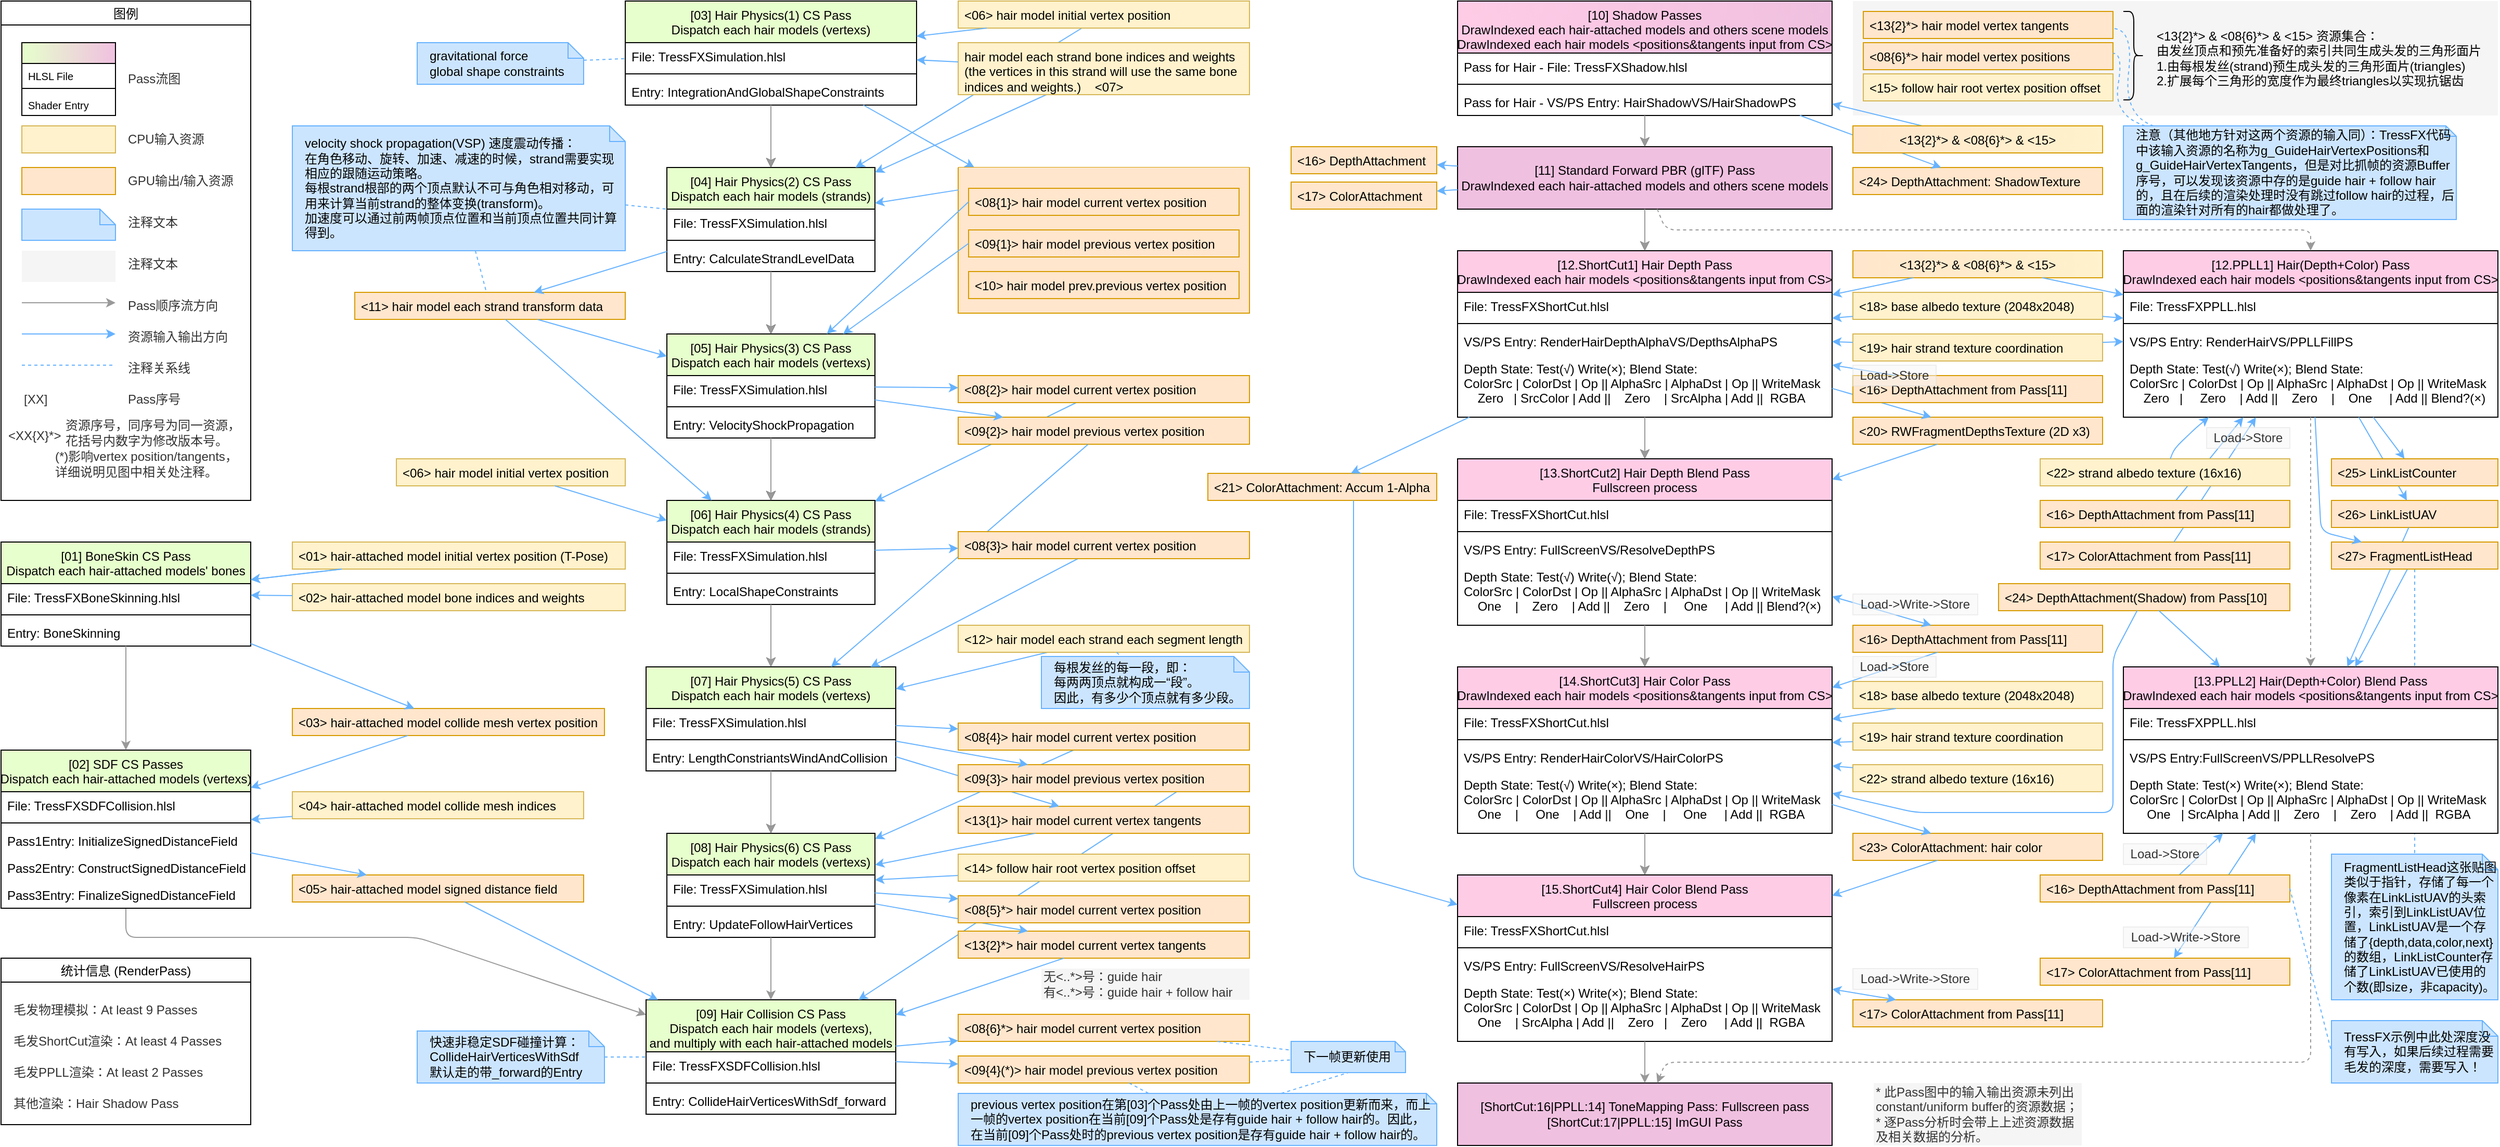 <mxfile>
    <diagram id="6oIg43fLmLG7iligPDfT" name="RenderPass">
        <mxGraphModel dx="1118" dy="790" grid="1" gridSize="10" guides="1" tooltips="1" connect="1" arrows="1" fold="1" page="1" pageScale="1" pageWidth="827" pageHeight="1169" math="0" shadow="0">
            <root>
                <mxCell id="0"/>
                <mxCell id="1" parent="0"/>
                <mxCell id="398" value="" style="edgeStyle=none;endArrow=none;html=1;strokeColor=#66B2FF;dashed=1;" parent="1" source="375" target="396" edge="1">
                    <mxGeometry x="1" relative="1" as="geometry">
                        <mxPoint x="1290" y="1067.809" as="targetPoint"/>
                        <mxPoint x="1870" y="900" as="sourcePoint"/>
                    </mxGeometry>
                </mxCell>
                <mxCell id="351" value="" style="endArrow=classic;html=1;strokeColor=#999999;" parent="1" source="22" target="70" edge="1">
                    <mxGeometry width="50" height="50" relative="1" as="geometry">
                        <mxPoint x="790" y="950" as="sourcePoint"/>
                        <mxPoint x="790" y="1010" as="targetPoint"/>
                        <Array as="points">
                            <mxPoint x="160" y="940"/>
                            <mxPoint x="440" y="940"/>
                        </Array>
                    </mxGeometry>
                </mxCell>
                <mxCell id="243" value="" style="edgeStyle=none;endArrow=none;html=1;strokeColor=#66B2FF;dashed=1;entryX=0.5;entryY=1;entryDx=0;entryDy=0;entryPerimeter=0;" parent="1" source="241" target="236" edge="1">
                    <mxGeometry x="1" relative="1" as="geometry">
                        <mxPoint x="1260" y="1057.488" as="targetPoint"/>
                        <mxPoint x="1305" y="1090" as="sourcePoint"/>
                    </mxGeometry>
                </mxCell>
                <mxCell id="70" value="[09] Hair Collision CS Pass&#10;Dispatch each hair models (vertexs),&#10;and multiply with each hair-attached models" style="swimlane;fontStyle=0;align=center;verticalAlign=top;childLayout=stackLayout;horizontal=1;startSize=50;horizontalStack=0;resizeParent=1;resizeParentMax=0;resizeLast=0;collapsible=1;marginBottom=0;fillColor=#E6FFCC;swimlaneFillColor=#ffffff;" parent="1" vertex="1">
                    <mxGeometry x="660" y="1000" width="240" height="110" as="geometry"/>
                </mxCell>
                <mxCell id="71" value="File: TressFXSDFCollision.hlsl" style="text;strokeColor=none;align=left;verticalAlign=top;spacingLeft=4;spacingRight=4;overflow=hidden;rotatable=0;points=[[0,0.5],[1,0.5]];portConstraint=eastwest;" parent="70" vertex="1">
                    <mxGeometry y="50" width="240" height="26" as="geometry"/>
                </mxCell>
                <mxCell id="72" value="" style="line;strokeWidth=1;fillColor=none;align=left;verticalAlign=middle;spacingTop=-1;spacingLeft=3;spacingRight=3;rotatable=0;labelPosition=right;points=[];portConstraint=eastwest;" parent="70" vertex="1">
                    <mxGeometry y="76" width="240" height="8" as="geometry"/>
                </mxCell>
                <mxCell id="73" value="Entry: CollideHairVerticesWithSdf_forward" style="text;strokeColor=none;fillColor=none;align=left;verticalAlign=top;spacingLeft=4;spacingRight=4;overflow=hidden;rotatable=0;points=[[0,0.5],[1,0.5]];portConstraint=eastwest;" parent="70" vertex="1">
                    <mxGeometry y="84" width="240" height="26" as="geometry"/>
                </mxCell>
                <mxCell id="230" value="" style="endArrow=classic;html=1;strokeColor=#66B2FF;exitX=0.75;exitY=1.003;exitDx=0;exitDy=0;exitPerimeter=0;" parent="1" source="216" target="70" edge="1">
                    <mxGeometry width="50" height="50" relative="1" as="geometry">
                        <mxPoint x="1071.481" y="970" as="sourcePoint"/>
                        <mxPoint x="910" y="1024.5" as="targetPoint"/>
                    </mxGeometry>
                </mxCell>
                <mxCell id="220" value="" style="endArrow=classic;html=1;strokeColor=#66B2FF;" parent="1" source="212" target="65" edge="1">
                    <mxGeometry width="50" height="50" relative="1" as="geometry">
                        <mxPoint x="1100" y="960" as="sourcePoint"/>
                        <mxPoint x="1000" y="950" as="targetPoint"/>
                    </mxGeometry>
                </mxCell>
                <mxCell id="60" value="[07] Hair Physics(5) CS Pass&#10;Dispatch each hair models (vertexs)" style="swimlane;fontStyle=0;align=center;verticalAlign=top;childLayout=stackLayout;horizontal=1;startSize=40;horizontalStack=0;resizeParent=1;resizeParentMax=0;resizeLast=0;collapsible=1;marginBottom=0;fillColor=#E6FFCC;swimlaneFillColor=#ffffff;" parent="1" vertex="1">
                    <mxGeometry x="660" y="680" width="240" height="100" as="geometry"/>
                </mxCell>
                <mxCell id="61" value="File: TressFXSimulation.hlsl" style="text;strokeColor=none;align=left;verticalAlign=top;spacingLeft=4;spacingRight=4;overflow=hidden;rotatable=0;points=[[0,0.5],[1,0.5]];portConstraint=eastwest;" parent="60" vertex="1">
                    <mxGeometry y="40" width="240" height="26" as="geometry"/>
                </mxCell>
                <mxCell id="62" value="" style="line;strokeWidth=1;fillColor=none;align=left;verticalAlign=middle;spacingTop=-1;spacingLeft=3;spacingRight=3;rotatable=0;labelPosition=right;points=[];portConstraint=eastwest;" parent="60" vertex="1">
                    <mxGeometry y="66" width="240" height="8" as="geometry"/>
                </mxCell>
                <mxCell id="63" value="Entry: LengthConstriantsWindAndCollision" style="text;strokeColor=none;fillColor=none;align=left;verticalAlign=top;spacingLeft=4;spacingRight=4;overflow=hidden;rotatable=0;points=[[0,0.5],[1,0.5]];portConstraint=eastwest;" parent="60" vertex="1">
                    <mxGeometry y="74" width="240" height="26" as="geometry"/>
                </mxCell>
                <mxCell id="202" value="" style="endArrow=classic;html=1;strokeColor=#66B2FF;" parent="1" source="188" target="55" edge="1">
                    <mxGeometry width="50" height="50" relative="1" as="geometry">
                        <mxPoint x="890" y="433.438" as="sourcePoint"/>
                        <mxPoint x="1013.256" y="450" as="targetPoint"/>
                    </mxGeometry>
                </mxCell>
                <mxCell id="55" value="[06] Hair Physics(4) CS Pass&#10;Dispatch each hair models (strands)" style="swimlane;fontStyle=0;align=center;verticalAlign=top;childLayout=stackLayout;horizontal=1;startSize=40;horizontalStack=0;resizeParent=1;resizeParentMax=0;resizeLast=0;collapsible=1;marginBottom=0;fillColor=#E6FFCC;swimlaneFillColor=#ffffff;" parent="1" vertex="1">
                    <mxGeometry x="680" y="520" width="200" height="100" as="geometry"/>
                </mxCell>
                <mxCell id="56" value="File: TressFXSimulation.hlsl" style="text;strokeColor=none;align=left;verticalAlign=top;spacingLeft=4;spacingRight=4;overflow=hidden;rotatable=0;points=[[0,0.5],[1,0.5]];portConstraint=eastwest;" parent="55" vertex="1">
                    <mxGeometry y="40" width="200" height="26" as="geometry"/>
                </mxCell>
                <mxCell id="57" value="" style="line;strokeWidth=1;fillColor=none;align=left;verticalAlign=middle;spacingTop=-1;spacingLeft=3;spacingRight=3;rotatable=0;labelPosition=right;points=[];portConstraint=eastwest;" parent="55" vertex="1">
                    <mxGeometry y="66" width="200" height="8" as="geometry"/>
                </mxCell>
                <mxCell id="58" value="Entry: LocalShapeConstraints" style="text;strokeColor=none;fillColor=none;align=left;verticalAlign=top;spacingLeft=4;spacingRight=4;overflow=hidden;rotatable=0;points=[[0,0.5],[1,0.5]];portConstraint=eastwest;" parent="55" vertex="1">
                    <mxGeometry y="74" width="200" height="26" as="geometry"/>
                </mxCell>
                <mxCell id="74" value="[10] Shadow Passes&#10;DrawIndexed each hair-attached models and others scene models&#10;DrawIndexed each hair models &lt;positions&amp;tangents input from CS&gt;" style="swimlane;fontStyle=0;align=center;verticalAlign=top;childLayout=stackLayout;horizontal=1;startSize=50;horizontalStack=0;resizeParent=1;resizeParentMax=0;resizeLast=0;collapsible=1;marginBottom=0;labelBackgroundColor=none;fillColor=#FFCCE6;gradientDirection=east;gradientColor=#F0C0E0;swimlaneFillColor=#ffffff;" parent="1" vertex="1">
                    <mxGeometry x="1440" y="40" width="360" height="110" as="geometry"/>
                </mxCell>
                <mxCell id="75" value="Pass for Hair - File: TressFXShadow.hlsl" style="text;strokeColor=none;align=left;verticalAlign=top;spacingLeft=4;spacingRight=4;overflow=hidden;rotatable=0;points=[[0,0.5],[1,0.5]];portConstraint=eastwest;" parent="74" vertex="1">
                    <mxGeometry y="50" width="360" height="26" as="geometry"/>
                </mxCell>
                <mxCell id="76" value="" style="line;strokeWidth=1;fillColor=none;align=left;verticalAlign=middle;spacingTop=-1;spacingLeft=3;spacingRight=3;rotatable=0;labelPosition=right;points=[];portConstraint=eastwest;" parent="74" vertex="1">
                    <mxGeometry y="76" width="360" height="8" as="geometry"/>
                </mxCell>
                <mxCell id="77" value="Pass for Hair - VS/PS Entry: HairShadowVS/HairShadowPS" style="text;strokeColor=none;fillColor=none;align=left;verticalAlign=top;spacingLeft=4;spacingRight=4;overflow=hidden;rotatable=0;points=[[0,0.5],[1,0.5]];portConstraint=eastwest;" parent="74" vertex="1">
                    <mxGeometry y="84" width="360" height="26" as="geometry"/>
                </mxCell>
                <mxCell id="78" value="&lt;span&gt;[11] Standard Forward PBR (glTF) Pass&lt;/span&gt;&lt;br style=&quot;padding: 0px ; margin: 0px&quot;&gt;&lt;span&gt;DrawIndexed each hair-attached models and others scene models&lt;/span&gt;" style="rounded=0;whiteSpace=wrap;html=1;labelBackgroundColor=none;align=center;fillColor=#F0C0E0;" parent="1" vertex="1">
                    <mxGeometry x="1440" y="180" width="360" height="60" as="geometry"/>
                </mxCell>
                <mxCell id="83" value="[12.ShortCut1] Hair Depth Pass&#10;DrawIndexed each hair models &lt;positions&amp;tangents input from CS&gt;" style="swimlane;fontStyle=0;align=center;verticalAlign=top;childLayout=stackLayout;horizontal=1;startSize=40;horizontalStack=0;resizeParent=1;resizeParentMax=0;resizeLast=0;collapsible=1;marginBottom=0;fillColor=#FFCCE6;swimlaneFillColor=#ffffff;" parent="1" vertex="1">
                    <mxGeometry x="1440" y="280" width="360" height="160" as="geometry"/>
                </mxCell>
                <mxCell id="84" value="File: TressFXShortCut.hlsl" style="text;strokeColor=none;align=left;verticalAlign=top;spacingLeft=4;spacingRight=4;overflow=hidden;rotatable=0;points=[[0,0.5],[1,0.5]];portConstraint=eastwest;" parent="83" vertex="1">
                    <mxGeometry y="40" width="360" height="26" as="geometry"/>
                </mxCell>
                <mxCell id="85" value="" style="line;strokeWidth=1;fillColor=none;align=left;verticalAlign=middle;spacingTop=-1;spacingLeft=3;spacingRight=3;rotatable=0;labelPosition=right;points=[];portConstraint=eastwest;" parent="83" vertex="1">
                    <mxGeometry y="66" width="360" height="8" as="geometry"/>
                </mxCell>
                <mxCell id="86" value="VS/PS Entry: RenderHairDepthAlphaVS/DepthsAlphaPS" style="text;strokeColor=none;fillColor=none;align=left;verticalAlign=top;spacingLeft=4;spacingRight=4;overflow=hidden;rotatable=0;points=[[0,0.5],[1,0.5]];portConstraint=eastwest;" parent="83" vertex="1">
                    <mxGeometry y="74" width="360" height="26" as="geometry"/>
                </mxCell>
                <mxCell id="89" value="Depth State: Test(√) Write(×); Blend State:&#10;ColorSrc | ColorDst | Op || AlphaSrc | AlphaDst | Op || WriteMask&#10;    Zero   | SrcColor | Add ||    Zero    | SrcAlpha | Add ||  RGBA" style="text;strokeColor=none;fillColor=none;align=left;verticalAlign=top;spacingLeft=4;spacingRight=4;overflow=hidden;rotatable=0;points=[[0,0.5],[1,0.5]];portConstraint=eastwest;" parent="83" vertex="1">
                    <mxGeometry y="100" width="360" height="60" as="geometry"/>
                </mxCell>
                <mxCell id="90" value="[13.ShortCut2] Hair Depth Blend Pass&#10;Fullscreen process" style="swimlane;fontStyle=0;align=center;verticalAlign=top;childLayout=stackLayout;horizontal=1;startSize=40;horizontalStack=0;resizeParent=1;resizeParentMax=0;resizeLast=0;collapsible=1;marginBottom=0;fillColor=#FFCCE6;swimlaneFillColor=#ffffff;" parent="1" vertex="1">
                    <mxGeometry x="1440" y="480" width="360" height="160" as="geometry"/>
                </mxCell>
                <mxCell id="91" value="File: TressFXShortCut.hlsl" style="text;strokeColor=none;align=left;verticalAlign=top;spacingLeft=4;spacingRight=4;overflow=hidden;rotatable=0;points=[[0,0.5],[1,0.5]];portConstraint=eastwest;" parent="90" vertex="1">
                    <mxGeometry y="40" width="360" height="26" as="geometry"/>
                </mxCell>
                <mxCell id="92" value="" style="line;strokeWidth=1;fillColor=none;align=left;verticalAlign=middle;spacingTop=-1;spacingLeft=3;spacingRight=3;rotatable=0;labelPosition=right;points=[];portConstraint=eastwest;" parent="90" vertex="1">
                    <mxGeometry y="66" width="360" height="8" as="geometry"/>
                </mxCell>
                <mxCell id="93" value="VS/PS Entry: FullScreenVS/ResolveDepthPS" style="text;strokeColor=none;fillColor=none;align=left;verticalAlign=top;spacingLeft=4;spacingRight=4;overflow=hidden;rotatable=0;points=[[0,0.5],[1,0.5]];portConstraint=eastwest;" parent="90" vertex="1">
                    <mxGeometry y="74" width="360" height="26" as="geometry"/>
                </mxCell>
                <mxCell id="94" value="Depth State: Test(√) Write(√); Blend State:&#10;ColorSrc | ColorDst | Op || AlphaSrc | AlphaDst | Op || WriteMask&#10;    One    |    Zero    | Add ||    Zero    |     One     | Add || Blend?(×)" style="text;strokeColor=none;fillColor=none;align=left;verticalAlign=top;spacingLeft=4;spacingRight=4;overflow=hidden;rotatable=0;points=[[0,0.5],[1,0.5]];portConstraint=eastwest;" parent="90" vertex="1">
                    <mxGeometry y="100" width="360" height="60" as="geometry"/>
                </mxCell>
                <mxCell id="97" value="[14.ShortCut3] Hair Color Pass&#10;DrawIndexed each hair models &lt;positions&amp;tangents input from CS&gt;" style="swimlane;fontStyle=0;align=center;verticalAlign=top;childLayout=stackLayout;horizontal=1;startSize=40;horizontalStack=0;resizeParent=1;resizeParentMax=0;resizeLast=0;collapsible=1;marginBottom=0;fillColor=#FFCCE6;swimlaneFillColor=#ffffff;" parent="1" vertex="1">
                    <mxGeometry x="1440" y="680" width="360" height="160" as="geometry"/>
                </mxCell>
                <mxCell id="98" value="File: TressFXShortCut.hlsl" style="text;strokeColor=none;align=left;verticalAlign=top;spacingLeft=4;spacingRight=4;overflow=hidden;rotatable=0;points=[[0,0.5],[1,0.5]];portConstraint=eastwest;" parent="97" vertex="1">
                    <mxGeometry y="40" width="360" height="26" as="geometry"/>
                </mxCell>
                <mxCell id="99" value="" style="line;strokeWidth=1;fillColor=none;align=left;verticalAlign=middle;spacingTop=-1;spacingLeft=3;spacingRight=3;rotatable=0;labelPosition=right;points=[];portConstraint=eastwest;" parent="97" vertex="1">
                    <mxGeometry y="66" width="360" height="8" as="geometry"/>
                </mxCell>
                <mxCell id="100" value="VS/PS Entry: RenderHairColorVS/HairColorPS" style="text;strokeColor=none;fillColor=none;align=left;verticalAlign=top;spacingLeft=4;spacingRight=4;overflow=hidden;rotatable=0;points=[[0,0.5],[1,0.5]];portConstraint=eastwest;" parent="97" vertex="1">
                    <mxGeometry y="74" width="360" height="26" as="geometry"/>
                </mxCell>
                <mxCell id="101" value="Depth State: Test(√) Write(×); Blend State:&#10;ColorSrc | ColorDst | Op || AlphaSrc | AlphaDst | Op || WriteMask&#10;    One    |     One    | Add ||    One    |     One     | Add ||  RGBA" style="text;strokeColor=none;fillColor=none;align=left;verticalAlign=top;spacingLeft=4;spacingRight=4;overflow=hidden;rotatable=0;points=[[0,0.5],[1,0.5]];portConstraint=eastwest;" parent="97" vertex="1">
                    <mxGeometry y="100" width="360" height="60" as="geometry"/>
                </mxCell>
                <mxCell id="103" value="[15.ShortCut4] Hair Color Blend Pass&#10;Fullscreen process" style="swimlane;fontStyle=0;align=center;verticalAlign=top;childLayout=stackLayout;horizontal=1;startSize=40;horizontalStack=0;resizeParent=1;resizeParentMax=0;resizeLast=0;collapsible=1;marginBottom=0;fillColor=#FFCCE6;swimlaneFillColor=#ffffff;" parent="1" vertex="1">
                    <mxGeometry x="1440" y="880" width="360" height="160" as="geometry"/>
                </mxCell>
                <mxCell id="104" value="File: TressFXShortCut.hlsl" style="text;strokeColor=none;align=left;verticalAlign=top;spacingLeft=4;spacingRight=4;overflow=hidden;rotatable=0;points=[[0,0.5],[1,0.5]];portConstraint=eastwest;" parent="103" vertex="1">
                    <mxGeometry y="40" width="360" height="26" as="geometry"/>
                </mxCell>
                <mxCell id="105" value="" style="line;strokeWidth=1;fillColor=none;align=left;verticalAlign=middle;spacingTop=-1;spacingLeft=3;spacingRight=3;rotatable=0;labelPosition=right;points=[];portConstraint=eastwest;" parent="103" vertex="1">
                    <mxGeometry y="66" width="360" height="8" as="geometry"/>
                </mxCell>
                <mxCell id="106" value="VS/PS Entry: FullScreenVS/ResolveHairPS" style="text;strokeColor=none;fillColor=none;align=left;verticalAlign=top;spacingLeft=4;spacingRight=4;overflow=hidden;rotatable=0;points=[[0,0.5],[1,0.5]];portConstraint=eastwest;" parent="103" vertex="1">
                    <mxGeometry y="74" width="360" height="26" as="geometry"/>
                </mxCell>
                <mxCell id="107" value="Depth State: Test(×) Write(×); Blend State:&#10;ColorSrc | ColorDst | Op || AlphaSrc | AlphaDst | Op || WriteMask&#10;    One    | SrcAlpha | Add ||    Zero   |    Zero     | Add ||  RGBA" style="text;strokeColor=none;fillColor=none;align=left;verticalAlign=top;spacingLeft=4;spacingRight=4;overflow=hidden;rotatable=0;points=[[0,0.5],[1,0.5]];portConstraint=eastwest;" parent="103" vertex="1">
                    <mxGeometry y="100" width="360" height="60" as="geometry"/>
                </mxCell>
                <mxCell id="109" value="&lt;span&gt;[ShortCut:16|PPLL:14] ToneMapping Pass: Fullscreen pass&lt;/span&gt;&lt;br style=&quot;padding: 0px ; margin: 0px&quot;&gt;[ShortCut:17|PPLL:15] ImGUI Pass" style="rounded=0;whiteSpace=wrap;html=1;labelBackgroundColor=none;align=center;fillColor=#F0C0E0;" parent="1" vertex="1">
                    <mxGeometry x="1440" y="1080" width="360" height="60" as="geometry"/>
                </mxCell>
                <mxCell id="34" value="[04] Hair Physics(2) CS Pass&#10;Dispatch each hair models (strands)" style="swimlane;fontStyle=0;align=center;verticalAlign=top;childLayout=stackLayout;horizontal=1;startSize=40;horizontalStack=0;resizeParent=1;resizeParentMax=0;resizeLast=0;collapsible=1;marginBottom=0;labelBackgroundColor=none;fillColor=#E6FFCC;swimlaneFillColor=#ffffff;" parent="1" vertex="1">
                    <mxGeometry x="680" y="200" width="200" height="100" as="geometry"/>
                </mxCell>
                <mxCell id="35" value="File: TressFXSimulation.hlsl" style="text;strokeColor=none;align=left;verticalAlign=top;spacingLeft=4;spacingRight=4;overflow=hidden;rotatable=0;points=[[0,0.5],[1,0.5]];portConstraint=eastwest;" parent="34" vertex="1">
                    <mxGeometry y="40" width="200" height="26" as="geometry"/>
                </mxCell>
                <mxCell id="36" value="" style="line;strokeWidth=1;fillColor=none;align=left;verticalAlign=middle;spacingTop=-1;spacingLeft=3;spacingRight=3;rotatable=0;labelPosition=right;points=[];portConstraint=eastwest;" parent="34" vertex="1">
                    <mxGeometry y="66" width="200" height="8" as="geometry"/>
                </mxCell>
                <mxCell id="37" value="Entry: CalculateStrandLevelData" style="text;strokeColor=none;fillColor=none;align=left;verticalAlign=top;spacingLeft=4;spacingRight=4;overflow=hidden;rotatable=0;points=[[0,0.5],[1,0.5]];portConstraint=eastwest;" parent="34" vertex="1">
                    <mxGeometry y="74" width="200" height="26" as="geometry"/>
                </mxCell>
                <mxCell id="30" value="[03] Hair Physics(1) CS Pass&#10;Dispatch each hair models (vertexs)" style="swimlane;fontStyle=0;align=center;verticalAlign=top;childLayout=stackLayout;horizontal=1;startSize=40;horizontalStack=0;resizeParent=1;resizeParentMax=0;resizeLast=0;collapsible=1;marginBottom=0;labelBackgroundColor=none;fillColor=#E6FFCC;swimlaneFillColor=#ffffff;" parent="1" vertex="1">
                    <mxGeometry x="640" y="40" width="280" height="100" as="geometry"/>
                </mxCell>
                <mxCell id="31" value="File: TressFXSimulation.hlsl" style="text;strokeColor=none;align=left;verticalAlign=top;spacingLeft=4;spacingRight=4;overflow=hidden;rotatable=0;points=[[0,0.5],[1,0.5]];portConstraint=eastwest;" parent="30" vertex="1">
                    <mxGeometry y="40" width="280" height="26" as="geometry"/>
                </mxCell>
                <mxCell id="32" value="" style="line;strokeWidth=1;fillColor=none;align=left;verticalAlign=middle;spacingTop=-1;spacingLeft=3;spacingRight=3;rotatable=0;labelPosition=right;points=[];portConstraint=eastwest;" parent="30" vertex="1">
                    <mxGeometry y="66" width="280" height="8" as="geometry"/>
                </mxCell>
                <mxCell id="33" value="Entry: IntegrationAndGlobalShapeConstraints" style="text;strokeColor=none;fillColor=none;align=left;verticalAlign=top;spacingLeft=4;spacingRight=4;overflow=hidden;rotatable=0;points=[[0,0.5],[1,0.5]];portConstraint=eastwest;" parent="30" vertex="1">
                    <mxGeometry y="74" width="280" height="26" as="geometry"/>
                </mxCell>
                <mxCell id="50" value="[05] Hair Physics(3) CS Pass&#10;Dispatch each hair models (vertexs)" style="swimlane;fontStyle=0;align=center;verticalAlign=top;childLayout=stackLayout;horizontal=1;startSize=40;horizontalStack=0;resizeParent=1;resizeParentMax=0;resizeLast=0;collapsible=1;marginBottom=0;labelBackgroundColor=none;fillColor=#E6FFCC;swimlaneFillColor=#ffffff;" parent="1" vertex="1">
                    <mxGeometry x="680" y="360" width="200" height="100" as="geometry"/>
                </mxCell>
                <mxCell id="51" value="File: TressFXSimulation.hlsl" style="text;strokeColor=none;align=left;verticalAlign=top;spacingLeft=4;spacingRight=4;overflow=hidden;rotatable=0;points=[[0,0.5],[1,0.5]];portConstraint=eastwest;" parent="50" vertex="1">
                    <mxGeometry y="40" width="200" height="26" as="geometry"/>
                </mxCell>
                <mxCell id="52" value="" style="line;strokeWidth=1;fillColor=none;align=left;verticalAlign=middle;spacingTop=-1;spacingLeft=3;spacingRight=3;rotatable=0;labelPosition=right;points=[];portConstraint=eastwest;" parent="50" vertex="1">
                    <mxGeometry y="66" width="200" height="8" as="geometry"/>
                </mxCell>
                <mxCell id="53" value="Entry: VelocityShockPropagation" style="text;strokeColor=none;fillColor=none;align=left;verticalAlign=top;spacingLeft=4;spacingRight=4;overflow=hidden;rotatable=0;points=[[0,0.5],[1,0.5]];portConstraint=eastwest;" parent="50" vertex="1">
                    <mxGeometry y="74" width="200" height="26" as="geometry"/>
                </mxCell>
                <mxCell id="65" value="[08] Hair Physics(6) CS Pass&#10;Dispatch each hair models (vertexs)" style="swimlane;fontStyle=0;align=center;verticalAlign=top;childLayout=stackLayout;horizontal=1;startSize=40;horizontalStack=0;resizeParent=1;resizeParentMax=0;resizeLast=0;collapsible=1;marginBottom=0;fillColor=#E6FFCC;swimlaneFillColor=#ffffff;" parent="1" vertex="1">
                    <mxGeometry x="680" y="840" width="200" height="100" as="geometry"/>
                </mxCell>
                <mxCell id="66" value="File: TressFXSimulation.hlsl" style="text;strokeColor=none;align=left;verticalAlign=top;spacingLeft=4;spacingRight=4;overflow=hidden;rotatable=0;points=[[0,0.5],[1,0.5]];portConstraint=eastwest;" parent="65" vertex="1">
                    <mxGeometry y="40" width="200" height="26" as="geometry"/>
                </mxCell>
                <mxCell id="67" value="" style="line;strokeWidth=1;fillColor=none;align=left;verticalAlign=middle;spacingTop=-1;spacingLeft=3;spacingRight=3;rotatable=0;labelPosition=right;points=[];portConstraint=eastwest;" parent="65" vertex="1">
                    <mxGeometry y="66" width="200" height="8" as="geometry"/>
                </mxCell>
                <mxCell id="68" value="Entry: UpdateFollowHairVertices" style="text;strokeColor=none;fillColor=none;align=left;verticalAlign=top;spacingLeft=4;spacingRight=4;overflow=hidden;rotatable=0;points=[[0,0.5],[1,0.5]];portConstraint=eastwest;" parent="65" vertex="1">
                    <mxGeometry y="74" width="200" height="26" as="geometry"/>
                </mxCell>
                <mxCell id="16" value="[01] BoneSkin CS Pass&#10;Dispatch each hair-attached models' bones" style="swimlane;fontStyle=0;align=center;verticalAlign=top;childLayout=stackLayout;horizontal=1;startSize=40;horizontalStack=0;resizeParent=1;resizeParentMax=0;resizeLast=0;collapsible=1;marginBottom=0;labelBackgroundColor=none;fillColor=#E6FFCC;swimlaneFillColor=#ffffff;" parent="1" vertex="1">
                    <mxGeometry x="40" y="560" width="240" height="100" as="geometry"/>
                </mxCell>
                <mxCell id="17" value="File: TressFXBoneSkinning.hlsl" style="text;strokeColor=none;align=left;verticalAlign=top;spacingLeft=4;spacingRight=4;overflow=hidden;rotatable=0;points=[[0,0.5],[1,0.5]];portConstraint=eastwest;" parent="16" vertex="1">
                    <mxGeometry y="40" width="240" height="26" as="geometry"/>
                </mxCell>
                <mxCell id="18" value="" style="line;strokeWidth=1;fillColor=none;align=left;verticalAlign=middle;spacingTop=-1;spacingLeft=3;spacingRight=3;rotatable=0;labelPosition=right;points=[];portConstraint=eastwest;" parent="16" vertex="1">
                    <mxGeometry y="66" width="240" height="8" as="geometry"/>
                </mxCell>
                <mxCell id="20" value="Entry: BoneSkinning" style="text;strokeColor=none;fillColor=none;align=left;verticalAlign=top;spacingLeft=4;spacingRight=4;overflow=hidden;rotatable=0;points=[[0,0.5],[1,0.5]];portConstraint=eastwest;" parent="16" vertex="1">
                    <mxGeometry y="74" width="240" height="26" as="geometry"/>
                </mxCell>
                <mxCell id="22" value="[02] SDF CS Passes&#10;Dispatch each hair-attached models (vertexs)" style="swimlane;fontStyle=0;align=center;verticalAlign=top;childLayout=stackLayout;horizontal=1;startSize=40;horizontalStack=0;resizeParent=1;resizeParentMax=0;resizeLast=0;collapsible=1;marginBottom=0;labelBackgroundColor=none;fillColor=#E6FFCC;swimlaneFillColor=#ffffff;" parent="1" vertex="1">
                    <mxGeometry x="40" y="760" width="240" height="152" as="geometry"/>
                </mxCell>
                <mxCell id="23" value="File: TressFXSDFCollision.hlsl" style="text;strokeColor=none;align=left;verticalAlign=top;spacingLeft=4;spacingRight=4;overflow=hidden;rotatable=0;points=[[0,0.5],[1,0.5]];portConstraint=eastwest;" parent="22" vertex="1">
                    <mxGeometry y="40" width="240" height="26" as="geometry"/>
                </mxCell>
                <mxCell id="24" value="" style="line;strokeWidth=1;fillColor=none;align=left;verticalAlign=middle;spacingTop=-1;spacingLeft=3;spacingRight=3;rotatable=0;labelPosition=right;points=[];portConstraint=eastwest;" parent="22" vertex="1">
                    <mxGeometry y="66" width="240" height="8" as="geometry"/>
                </mxCell>
                <mxCell id="25" value="Pass1Entry: InitializeSignedDistanceField" style="text;strokeColor=none;fillColor=none;align=left;verticalAlign=top;spacingLeft=4;spacingRight=4;overflow=hidden;rotatable=0;points=[[0,0.5],[1,0.5]];portConstraint=eastwest;" parent="22" vertex="1">
                    <mxGeometry y="74" width="240" height="26" as="geometry"/>
                </mxCell>
                <mxCell id="26" value="Pass2Entry: ConstructSignedDistanceField" style="text;strokeColor=none;fillColor=none;align=left;verticalAlign=top;spacingLeft=4;spacingRight=4;overflow=hidden;rotatable=0;points=[[0,0.5],[1,0.5]];portConstraint=eastwest;" parent="22" vertex="1">
                    <mxGeometry y="100" width="240" height="26" as="geometry"/>
                </mxCell>
                <mxCell id="27" value="Pass3Entry: FinalizeSignedDistanceField" style="text;strokeColor=none;fillColor=none;align=left;verticalAlign=top;spacingLeft=4;spacingRight=4;overflow=hidden;rotatable=0;points=[[0,0.5],[1,0.5]];portConstraint=eastwest;" parent="22" vertex="1">
                    <mxGeometry y="126" width="240" height="26" as="geometry"/>
                </mxCell>
                <mxCell id="178" value="" style="endArrow=classic;html=1;strokeColor=#66B2FF;" parent="1" source="164" target="34" edge="1">
                    <mxGeometry width="50" height="50" relative="1" as="geometry">
                        <mxPoint x="1088.883" y="76" as="sourcePoint"/>
                        <mxPoint x="871.218" y="210" as="targetPoint"/>
                    </mxGeometry>
                </mxCell>
                <mxCell id="177" value="" style="endArrow=classic;html=1;strokeColor=#66B2FF;" parent="1" source="163" target="34" edge="1">
                    <mxGeometry width="50" height="50" relative="1" as="geometry">
                        <mxPoint x="997.568" y="76" as="sourcePoint"/>
                        <mxPoint x="930" y="83.812" as="targetPoint"/>
                    </mxGeometry>
                </mxCell>
                <mxCell id="38" value="" style="endArrow=classic;html=1;" parent="1" source="30" target="34" edge="1">
                    <mxGeometry width="50" height="50" relative="1" as="geometry">
                        <mxPoint x="850" y="126" as="sourcePoint"/>
                        <mxPoint x="890" y="126" as="targetPoint"/>
                    </mxGeometry>
                </mxCell>
                <mxCell id="54" value="" style="endArrow=classic;html=1;" parent="1" source="34" target="50" edge="1">
                    <mxGeometry width="50" height="50" relative="1" as="geometry">
                        <mxPoint x="930" y="300" as="sourcePoint"/>
                        <mxPoint x="970" y="300" as="targetPoint"/>
                    </mxGeometry>
                </mxCell>
                <mxCell id="59" value="" style="endArrow=classic;html=1;" parent="1" source="50" target="55" edge="1">
                    <mxGeometry width="50" height="50" relative="1" as="geometry">
                        <mxPoint x="790" y="310" as="sourcePoint"/>
                        <mxPoint x="790" y="370" as="targetPoint"/>
                    </mxGeometry>
                </mxCell>
                <mxCell id="64" value="" style="endArrow=classic;html=1;" parent="1" source="55" target="60" edge="1">
                    <mxGeometry width="50" height="50" relative="1" as="geometry">
                        <mxPoint x="780" y="620" as="sourcePoint"/>
                        <mxPoint x="790" y="530" as="targetPoint"/>
                    </mxGeometry>
                </mxCell>
                <mxCell id="69" value="" style="endArrow=classic;html=1;" parent="1" source="60" target="65" edge="1">
                    <mxGeometry width="50" height="50" relative="1" as="geometry">
                        <mxPoint x="790" y="630" as="sourcePoint"/>
                        <mxPoint x="790" y="690" as="targetPoint"/>
                    </mxGeometry>
                </mxCell>
                <mxCell id="82" value="" style="endArrow=classic;html=1;" parent="1" source="74" target="78" edge="1">
                    <mxGeometry width="50" height="50" relative="1" as="geometry">
                        <mxPoint x="1030" y="150" as="sourcePoint"/>
                        <mxPoint x="1030" y="210" as="targetPoint"/>
                    </mxGeometry>
                </mxCell>
                <mxCell id="87" value="" style="endArrow=classic;html=1;" parent="1" source="78" target="83" edge="1">
                    <mxGeometry width="50" height="50" relative="1" as="geometry">
                        <mxPoint x="1630.204" y="160" as="sourcePoint"/>
                        <mxPoint x="1630.389" y="210" as="targetPoint"/>
                    </mxGeometry>
                </mxCell>
                <mxCell id="95" value="" style="endArrow=classic;html=1;" parent="1" source="83" target="90" edge="1">
                    <mxGeometry width="50" height="50" relative="1" as="geometry">
                        <mxPoint x="1629.588" y="270" as="sourcePoint"/>
                        <mxPoint x="1629.765" y="330" as="targetPoint"/>
                    </mxGeometry>
                </mxCell>
                <mxCell id="102" value="" style="endArrow=classic;html=1;" parent="1" source="90" target="97" edge="1">
                    <mxGeometry width="50" height="50" relative="1" as="geometry">
                        <mxPoint x="1619.588" y="660" as="sourcePoint"/>
                        <mxPoint x="1630.389" y="610" as="targetPoint"/>
                    </mxGeometry>
                </mxCell>
                <mxCell id="108" value="" style="endArrow=classic;html=1;" parent="1" source="97" target="103" edge="1">
                    <mxGeometry width="50" height="50" relative="1" as="geometry">
                        <mxPoint x="1629.588" y="690" as="sourcePoint"/>
                        <mxPoint x="1629.765" y="750" as="targetPoint"/>
                    </mxGeometry>
                </mxCell>
                <mxCell id="110" value="" style="endArrow=classic;html=1;strokeColor=#999999;" parent="1" source="103" target="109" edge="1">
                    <mxGeometry width="50" height="50" relative="1" as="geometry">
                        <mxPoint x="1630" y="250" as="sourcePoint"/>
                        <mxPoint x="1630" y="290" as="targetPoint"/>
                    </mxGeometry>
                </mxCell>
                <mxCell id="128" value="&lt;01&gt; hair-attached model initial vertex position (T-Pose)" style="text;fillColor=#fff2cc;align=left;verticalAlign=top;spacingLeft=4;spacingRight=4;overflow=hidden;rotatable=0;points=[[0,0.5],[1,0.5]];portConstraint=eastwest;rounded=0;shadow=0;labelBackgroundColor=none;sketch=0;strokeColor=#d6b656;" parent="1" vertex="1">
                    <mxGeometry x="320" y="560" width="320" height="26" as="geometry"/>
                </mxCell>
                <mxCell id="131" value="&lt;02&gt; hair-attached model bone indices and weights" style="text;fillColor=#fff2cc;align=left;verticalAlign=top;spacingLeft=4;spacingRight=4;overflow=hidden;rotatable=0;points=[[0,0.5],[1,0.5]];portConstraint=eastwest;rounded=0;shadow=0;labelBackgroundColor=none;sketch=0;strokeColor=#d6b656;" parent="1" vertex="1">
                    <mxGeometry x="320" y="600" width="320" height="26" as="geometry"/>
                </mxCell>
                <mxCell id="132" value="" style="endArrow=classic;html=1;strokeColor=#66B2FF;" parent="1" source="128" target="16" edge="1">
                    <mxGeometry width="50" height="50" relative="1" as="geometry">
                        <mxPoint x="350" y="750" as="sourcePoint"/>
                        <mxPoint x="400" y="700" as="targetPoint"/>
                    </mxGeometry>
                </mxCell>
                <mxCell id="133" value="" style="endArrow=classic;html=1;strokeColor=#66B2FF;" parent="1" source="131" target="16" edge="1">
                    <mxGeometry width="50" height="50" relative="1" as="geometry">
                        <mxPoint x="364.595" y="596" as="sourcePoint"/>
                        <mxPoint x="290" y="605.2" as="targetPoint"/>
                    </mxGeometry>
                </mxCell>
                <mxCell id="134" value="&lt;03&gt; hair-attached model collide mesh vertex position" style="text;fillColor=#ffe6cc;align=left;verticalAlign=top;spacingLeft=4;spacingRight=4;overflow=hidden;rotatable=0;points=[[0,0.5],[1,0.5]];portConstraint=eastwest;rounded=0;shadow=0;labelBackgroundColor=none;sketch=0;strokeColor=#d79b00;" parent="1" vertex="1">
                    <mxGeometry x="320" y="720" width="300" height="26" as="geometry"/>
                </mxCell>
                <mxCell id="135" value="" style="endArrow=classic;html=1;strokeColor=#66B2FF;" parent="1" source="16" target="134" edge="1">
                    <mxGeometry width="50" height="50" relative="1" as="geometry">
                        <mxPoint x="364.595" y="596" as="sourcePoint"/>
                        <mxPoint x="290" y="605.2" as="targetPoint"/>
                    </mxGeometry>
                </mxCell>
                <mxCell id="136" value="&lt;04&gt; hair-attached model collide mesh indices" style="text;fillColor=#fff2cc;align=left;verticalAlign=top;spacingLeft=4;spacingRight=4;overflow=hidden;rotatable=0;points=[[0,0.5],[1,0.5]];portConstraint=eastwest;rounded=0;shadow=0;labelBackgroundColor=none;sketch=0;strokeColor=#d6b656;" parent="1" vertex="1">
                    <mxGeometry x="320" y="800" width="280" height="26" as="geometry"/>
                </mxCell>
                <mxCell id="137" value="" style="endArrow=classic;html=1;strokeColor=#66B2FF;" parent="1" source="134" target="22" edge="1">
                    <mxGeometry width="50" height="50" relative="1" as="geometry">
                        <mxPoint x="290" y="653.2" as="sourcePoint"/>
                        <mxPoint x="423.012" y="690" as="targetPoint"/>
                    </mxGeometry>
                </mxCell>
                <mxCell id="138" value="" style="endArrow=classic;html=1;strokeColor=#66B2FF;" parent="1" source="136" target="22" edge="1">
                    <mxGeometry width="50" height="50" relative="1" as="geometry">
                        <mxPoint x="442.727" y="716" as="sourcePoint"/>
                        <mxPoint x="290" y="788.8" as="targetPoint"/>
                    </mxGeometry>
                </mxCell>
                <mxCell id="139" value="&lt;05&gt; hair-attached model signed distance field" style="text;fillColor=#ffe6cc;align=left;verticalAlign=top;spacingLeft=4;spacingRight=4;overflow=hidden;rotatable=0;points=[[0,0.5],[1,0.5]];portConstraint=eastwest;rounded=0;shadow=0;labelBackgroundColor=none;sketch=0;strokeColor=#d79b00;" parent="1" vertex="1">
                    <mxGeometry x="320" y="880" width="280" height="26" as="geometry"/>
                </mxCell>
                <mxCell id="140" value="" style="endArrow=classic;html=1;strokeColor=#66B2FF;" parent="1" source="22" target="139" edge="1">
                    <mxGeometry width="50" height="50" relative="1" as="geometry">
                        <mxPoint x="330" y="833.733" as="sourcePoint"/>
                        <mxPoint x="290" y="836.8" as="targetPoint"/>
                    </mxGeometry>
                </mxCell>
                <mxCell id="142" value="gravitational force&lt;br&gt;global shape constraints" style="shape=note;size=15;align=left;spacingLeft=10;html=1;whiteSpace=wrap;rounded=0;shadow=0;labelBackgroundColor=none;sketch=0;strokeWidth=1;strokeColor=#66B2FF;fillColor=#CCE5FF;" parent="1" vertex="1">
                    <mxGeometry x="440" y="80" width="160" height="40" as="geometry"/>
                </mxCell>
                <mxCell id="143" value="" style="edgeStyle=none;endArrow=none;html=1;strokeColor=#66B2FF;dashed=1;" parent="1" source="142" target="30" edge="1">
                    <mxGeometry x="1" relative="1" as="geometry">
                        <mxPoint x="940" y="89.998" as="targetPoint"/>
                    </mxGeometry>
                </mxCell>
                <mxCell id="147" value="" style="endArrow=classic;html=1;" parent="1" edge="1">
                    <mxGeometry width="50" height="50" relative="1" as="geometry">
                        <mxPoint x="780" y="140" as="sourcePoint"/>
                        <mxPoint x="780" y="200" as="targetPoint"/>
                    </mxGeometry>
                </mxCell>
                <mxCell id="148" value="" style="endArrow=classic;html=1;" parent="1" edge="1">
                    <mxGeometry width="50" height="50" relative="1" as="geometry">
                        <mxPoint x="780" y="300" as="sourcePoint"/>
                        <mxPoint x="780" y="360" as="targetPoint"/>
                    </mxGeometry>
                </mxCell>
                <mxCell id="149" value="" style="endArrow=classic;html=1;" parent="1" edge="1">
                    <mxGeometry width="50" height="50" relative="1" as="geometry">
                        <mxPoint x="780" y="460" as="sourcePoint"/>
                        <mxPoint x="780" y="520" as="targetPoint"/>
                    </mxGeometry>
                </mxCell>
                <mxCell id="151" value="" style="endArrow=classic;html=1;strokeColor=#999999;" parent="1" edge="1">
                    <mxGeometry width="50" height="50" relative="1" as="geometry">
                        <mxPoint x="780" y="140" as="sourcePoint"/>
                        <mxPoint x="780" y="200" as="targetPoint"/>
                    </mxGeometry>
                </mxCell>
                <mxCell id="152" value="" style="endArrow=classic;html=1;strokeColor=#999999;" parent="1" edge="1">
                    <mxGeometry width="50" height="50" relative="1" as="geometry">
                        <mxPoint x="780" y="300" as="sourcePoint"/>
                        <mxPoint x="780" y="360" as="targetPoint"/>
                    </mxGeometry>
                </mxCell>
                <mxCell id="153" value="" style="endArrow=classic;html=1;strokeColor=#999999;" parent="1" edge="1">
                    <mxGeometry width="50" height="50" relative="1" as="geometry">
                        <mxPoint x="780" y="460" as="sourcePoint"/>
                        <mxPoint x="780" y="520" as="targetPoint"/>
                    </mxGeometry>
                </mxCell>
                <mxCell id="154" value="" style="endArrow=classic;html=1;strokeColor=#999999;" parent="1" edge="1">
                    <mxGeometry width="50" height="50" relative="1" as="geometry">
                        <mxPoint x="780" y="620" as="sourcePoint"/>
                        <mxPoint x="780" y="680" as="targetPoint"/>
                    </mxGeometry>
                </mxCell>
                <mxCell id="155" value="" style="endArrow=classic;html=1;strokeColor=#999999;" parent="1" edge="1">
                    <mxGeometry width="50" height="50" relative="1" as="geometry">
                        <mxPoint x="780" y="780" as="sourcePoint"/>
                        <mxPoint x="780" y="840" as="targetPoint"/>
                    </mxGeometry>
                </mxCell>
                <mxCell id="156" value="" style="endArrow=classic;html=1;strokeColor=#999999;" parent="1" edge="1">
                    <mxGeometry width="50" height="50" relative="1" as="geometry">
                        <mxPoint x="1620" y="150" as="sourcePoint"/>
                        <mxPoint x="1620" y="180" as="targetPoint"/>
                    </mxGeometry>
                </mxCell>
                <mxCell id="157" value="" style="endArrow=classic;html=1;strokeColor=#999999;labelBorderColor=none;" parent="1" edge="1">
                    <mxGeometry width="50" height="50" relative="1" as="geometry">
                        <mxPoint x="1620" y="240" as="sourcePoint"/>
                        <mxPoint x="1620" y="280" as="targetPoint"/>
                    </mxGeometry>
                </mxCell>
                <mxCell id="158" value="" style="endArrow=classic;html=1;strokeColor=#999999;" parent="1" edge="1">
                    <mxGeometry width="50" height="50" relative="1" as="geometry">
                        <mxPoint x="1620" y="440" as="sourcePoint"/>
                        <mxPoint x="1620" y="480" as="targetPoint"/>
                    </mxGeometry>
                </mxCell>
                <mxCell id="159" value="" style="endArrow=classic;html=1;strokeColor=#999999;" parent="1" edge="1">
                    <mxGeometry width="50" height="50" relative="1" as="geometry">
                        <mxPoint x="1620" y="640" as="sourcePoint"/>
                        <mxPoint x="1620" y="680" as="targetPoint"/>
                    </mxGeometry>
                </mxCell>
                <mxCell id="160" value="" style="endArrow=classic;html=1;strokeColor=#999999;" parent="1" edge="1">
                    <mxGeometry width="50" height="50" relative="1" as="geometry">
                        <mxPoint x="1620" y="840" as="sourcePoint"/>
                        <mxPoint x="1620" y="880" as="targetPoint"/>
                    </mxGeometry>
                </mxCell>
                <mxCell id="162" value="" style="endArrow=classic;html=1;strokeColor=#999999;" parent="1" source="16" target="22" edge="1">
                    <mxGeometry width="50" height="50" relative="1" as="geometry">
                        <mxPoint x="790" y="630" as="sourcePoint"/>
                        <mxPoint x="790" y="690" as="targetPoint"/>
                    </mxGeometry>
                </mxCell>
                <mxCell id="163" value="&lt;06&gt; hair model initial vertex position" style="text;fillColor=#fff2cc;align=left;verticalAlign=top;spacingLeft=4;spacingRight=4;overflow=hidden;rotatable=0;points=[[0,0.5],[1,0.5]];portConstraint=eastwest;rounded=0;shadow=0;labelBackgroundColor=none;sketch=0;strokeColor=#d6b656;" parent="1" vertex="1">
                    <mxGeometry x="960" y="40" width="280" height="26" as="geometry"/>
                </mxCell>
                <mxCell id="164" value="hair model each strand bone indices and weights&#10;(the vertices in this strand will use the same bone indices and weights.)    &lt;07&gt;" style="text;fillColor=#fff2cc;align=left;verticalAlign=top;spacingLeft=4;spacingRight=4;overflow=hidden;rotatable=0;points=[[0,0.5],[1,0.5]];portConstraint=eastwest;rounded=0;shadow=0;labelBackgroundColor=none;sketch=0;strokeColor=#d6b656;whiteSpace=wrap;" parent="1" vertex="1">
                    <mxGeometry x="960" y="80" width="280" height="50" as="geometry"/>
                </mxCell>
                <mxCell id="165" value="" style="endArrow=classic;html=1;strokeColor=#66B2FF;" parent="1" source="163" target="30" edge="1">
                    <mxGeometry width="50" height="50" relative="1" as="geometry">
                        <mxPoint x="1034.595" y="190.8" as="sourcePoint"/>
                        <mxPoint x="960" y="200.0" as="targetPoint"/>
                    </mxGeometry>
                </mxCell>
                <mxCell id="166" value="" style="endArrow=classic;html=1;strokeColor=#66B2FF;" parent="1" source="164" target="30" edge="1">
                    <mxGeometry width="50" height="50" relative="1" as="geometry">
                        <mxPoint x="997.568" y="76" as="sourcePoint"/>
                        <mxPoint x="930" y="83.812" as="targetPoint"/>
                    </mxGeometry>
                </mxCell>
                <mxCell id="170" value="" style="endArrow=classic;html=1;strokeColor=#66B2FF;" parent="1" source="30" target="173" edge="1">
                    <mxGeometry width="50" height="50" relative="1" as="geometry">
                        <mxPoint x="970" y="108.438" as="sourcePoint"/>
                        <mxPoint x="930" y="106.562" as="targetPoint"/>
                    </mxGeometry>
                </mxCell>
                <mxCell id="173" value="" style="swimlane;startSize=0;rounded=0;shadow=0;labelBackgroundColor=none;sketch=0;strokeColor=#d79b00;strokeWidth=1;align=left;swimlaneFillColor=#FFE6CC;fillColor=none;" parent="1" vertex="1">
                    <mxGeometry x="960" y="200" width="280" height="140" as="geometry">
                        <mxRectangle x="950" y="150" width="50" height="40" as="alternateBounds"/>
                    </mxGeometry>
                </mxCell>
                <mxCell id="167" value="&lt;08{1}&gt; hair model current vertex position" style="text;fillColor=#ffe6cc;align=left;verticalAlign=top;spacingLeft=4;spacingRight=4;overflow=hidden;rotatable=0;points=[[0,0.5],[1,0.5]];portConstraint=eastwest;rounded=0;shadow=0;labelBackgroundColor=none;sketch=0;strokeColor=#d79b00;" parent="173" vertex="1">
                    <mxGeometry x="10" y="20" width="260" height="26" as="geometry"/>
                </mxCell>
                <mxCell id="168" value="&lt;09{1}&gt; hair model previous vertex position" style="text;fillColor=#ffe6cc;align=left;verticalAlign=top;spacingLeft=4;spacingRight=4;overflow=hidden;rotatable=0;points=[[0,0.5],[1,0.5]];portConstraint=eastwest;rounded=0;shadow=0;labelBackgroundColor=none;sketch=0;strokeColor=#d79b00;" parent="173" vertex="1">
                    <mxGeometry x="10" y="60" width="260" height="26" as="geometry"/>
                </mxCell>
                <mxCell id="169" value="&lt;10&gt; hair model prev.previous vertex position" style="text;fillColor=#ffe6cc;align=left;verticalAlign=top;spacingLeft=4;spacingRight=4;overflow=hidden;rotatable=0;points=[[0,0.5],[1,0.5]];portConstraint=eastwest;rounded=0;shadow=0;labelBackgroundColor=none;sketch=0;strokeColor=#d79b00;" parent="173" vertex="1">
                    <mxGeometry x="10" y="100" width="260" height="26" as="geometry"/>
                </mxCell>
                <mxCell id="179" value="" style="endArrow=classic;html=1;strokeColor=#66B2FF;exitX=0.001;exitY=0.154;exitDx=0;exitDy=0;exitPerimeter=0;" parent="1" source="173" target="34" edge="1">
                    <mxGeometry width="50" height="50" relative="1" as="geometry">
                        <mxPoint x="1098.883" y="86" as="sourcePoint"/>
                        <mxPoint x="881.218" y="220" as="targetPoint"/>
                    </mxGeometry>
                </mxCell>
                <mxCell id="180" value="&lt;11&gt; hair model each strand transform data" style="text;fillColor=#ffe6cc;align=left;verticalAlign=top;spacingLeft=4;spacingRight=4;overflow=hidden;rotatable=0;points=[[0,0.5],[1,0.5]];portConstraint=eastwest;rounded=0;shadow=0;labelBackgroundColor=none;sketch=0;strokeColor=#d79b00;" parent="1" vertex="1">
                    <mxGeometry x="380" y="320" width="260" height="26" as="geometry"/>
                </mxCell>
                <mxCell id="181" value="" style="endArrow=classic;html=1;strokeColor=#66B2FF;" parent="1" source="34" target="180" edge="1">
                    <mxGeometry width="50" height="50" relative="1" as="geometry">
                        <mxPoint x="970" y="243.125" as="sourcePoint"/>
                        <mxPoint x="890" y="250.625" as="targetPoint"/>
                    </mxGeometry>
                </mxCell>
                <mxCell id="182" value="velocity shock propagation(VSP) 速度震动传播：&lt;br&gt;在角色移动、旋转、加速、减速的时候，strand需要实现相应的跟随运动策略。&lt;br&gt;每根strand根部的两个顶点默认不可与角色相对移动，可用来计算当前strand的整体变换(transform)。&lt;br&gt;加速度可以通过前两帧顶点位置和当前顶点位置共同计算得到。" style="shape=note;size=15;align=left;spacingLeft=10;html=1;whiteSpace=wrap;rounded=0;shadow=0;labelBackgroundColor=none;sketch=0;strokeWidth=1;strokeColor=#66B2FF;fillColor=#CCE5FF;" parent="1" vertex="1">
                    <mxGeometry x="320" y="160" width="320" height="120" as="geometry"/>
                </mxCell>
                <mxCell id="183" value="" style="edgeStyle=none;endArrow=none;html=1;strokeColor=#66B2FF;dashed=1;" parent="1" source="182" target="34" edge="1">
                    <mxGeometry x="1" relative="1" as="geometry">
                        <mxPoint x="640" y="175.385" as="targetPoint"/>
                    </mxGeometry>
                </mxCell>
                <mxCell id="184" value="" style="endArrow=classic;html=1;strokeColor=#66B2FF;" parent="1" source="180" target="50" edge="1">
                    <mxGeometry width="50" height="50" relative="1" as="geometry">
                        <mxPoint x="690" y="289.643" as="sourcePoint"/>
                        <mxPoint x="553.855" y="330" as="targetPoint"/>
                    </mxGeometry>
                </mxCell>
                <mxCell id="185" value="" style="endArrow=classic;html=1;strokeColor=#66B2FF;exitX=0;exitY=0.5;exitDx=0;exitDy=0;" parent="1" source="167" target="50" edge="1">
                    <mxGeometry width="50" height="50" relative="1" as="geometry">
                        <mxPoint x="557.273" y="356" as="sourcePoint"/>
                        <mxPoint x="690" y="392.5" as="targetPoint"/>
                    </mxGeometry>
                </mxCell>
                <mxCell id="186" value="" style="endArrow=classic;html=1;strokeColor=#66B2FF;exitX=0;exitY=0.5;exitDx=0;exitDy=0;" parent="1" source="168" target="50" edge="1">
                    <mxGeometry width="50" height="50" relative="1" as="geometry">
                        <mxPoint x="980" y="243" as="sourcePoint"/>
                        <mxPoint x="890" y="395" as="targetPoint"/>
                    </mxGeometry>
                </mxCell>
                <mxCell id="187" value="" style="edgeStyle=none;endArrow=none;html=1;strokeColor=#66B2FF;dashed=1;" parent="1" source="182" target="180" edge="1">
                    <mxGeometry x="1" relative="1" as="geometry">
                        <mxPoint x="690" y="250" as="targetPoint"/>
                        <mxPoint x="650" y="246" as="sourcePoint"/>
                    </mxGeometry>
                </mxCell>
                <mxCell id="188" value="&lt;08{2}&gt; hair model current vertex position" style="text;fillColor=#ffe6cc;align=left;verticalAlign=top;spacingLeft=4;spacingRight=4;overflow=hidden;rotatable=0;points=[[0,0.5],[1,0.5]];portConstraint=eastwest;rounded=0;shadow=0;labelBackgroundColor=none;sketch=0;strokeColor=#d79b00;" parent="1" vertex="1">
                    <mxGeometry x="960" y="400" width="280" height="26" as="geometry"/>
                </mxCell>
                <mxCell id="189" value="&lt;09{2}&gt; hair model previous vertex position" style="text;fillColor=#ffe6cc;align=left;verticalAlign=top;spacingLeft=4;spacingRight=4;overflow=hidden;rotatable=0;points=[[0,0.5],[1,0.5]];portConstraint=eastwest;rounded=0;shadow=0;labelBackgroundColor=none;sketch=0;strokeColor=#d79b00;" parent="1" vertex="1">
                    <mxGeometry x="960" y="440" width="280" height="26" as="geometry"/>
                </mxCell>
                <mxCell id="190" value="" style="endArrow=classic;html=1;strokeColor=#66B2FF;jumpStyle=none;" parent="1" source="50" target="188" edge="1">
                    <mxGeometry width="50" height="50" relative="1" as="geometry">
                        <mxPoint x="573.896" y="356" as="sourcePoint"/>
                        <mxPoint x="690" y="390.385" as="targetPoint"/>
                    </mxGeometry>
                </mxCell>
                <mxCell id="191" value="" style="endArrow=classic;html=1;strokeColor=#66B2FF;" parent="1" source="50" target="189" edge="1">
                    <mxGeometry width="50" height="50" relative="1" as="geometry">
                        <mxPoint x="890" y="420.938" as="sourcePoint"/>
                        <mxPoint x="970" y="421.688" as="targetPoint"/>
                    </mxGeometry>
                </mxCell>
                <mxCell id="198" value="&lt;06&gt; hair model initial vertex position" style="text;fillColor=#fff2cc;align=left;verticalAlign=top;spacingLeft=4;spacingRight=4;overflow=hidden;rotatable=0;points=[[0,0.5],[1,0.5]];portConstraint=eastwest;rounded=0;shadow=0;labelBackgroundColor=none;sketch=0;strokeColor=#d6b656;" parent="1" vertex="1">
                    <mxGeometry x="420" y="480" width="220" height="26" as="geometry"/>
                </mxCell>
                <mxCell id="200" value="" style="endArrow=classic;html=1;strokeColor=#66B2FF;" parent="1" source="198" target="55" edge="1">
                    <mxGeometry width="50" height="50" relative="1" as="geometry">
                        <mxPoint x="573.896" y="356" as="sourcePoint"/>
                        <mxPoint x="690" y="390.385" as="targetPoint"/>
                    </mxGeometry>
                </mxCell>
                <mxCell id="201" value="" style="endArrow=classic;html=1;strokeColor=#66B2FF;" parent="1" source="180" target="55" edge="1">
                    <mxGeometry width="50" height="50" relative="1" as="geometry">
                        <mxPoint x="582.208" y="516" as="sourcePoint"/>
                        <mxPoint x="690" y="549.2" as="targetPoint"/>
                    </mxGeometry>
                </mxCell>
                <mxCell id="204" value="" style="endArrow=classic;html=1;strokeColor=#66B2FF;" parent="1" source="55" target="203" edge="1">
                    <mxGeometry width="50" height="50" relative="1" as="geometry">
                        <mxPoint x="582.208" y="516" as="sourcePoint"/>
                        <mxPoint x="690" y="549.2" as="targetPoint"/>
                    </mxGeometry>
                </mxCell>
                <mxCell id="206" value="" style="endArrow=classic;html=1;strokeColor=#66B2FF;" parent="1" source="207" target="60" edge="1">
                    <mxGeometry width="50" height="50" relative="1" as="geometry">
                        <mxPoint x="1036" y="670" as="sourcePoint"/>
                        <mxPoint x="970" y="581.688" as="targetPoint"/>
                    </mxGeometry>
                </mxCell>
                <mxCell id="208" value="每根发丝的每一段，即：&lt;br&gt;每两两顶点就构成一“段”。&lt;br&gt;因此，有多少个顶点就有多少段。" style="shape=note;size=15;align=left;spacingLeft=10;html=1;whiteSpace=wrap;rounded=0;shadow=0;labelBackgroundColor=none;sketch=0;strokeWidth=1;strokeColor=#66B2FF;fillColor=#CCE5FF;" parent="1" vertex="1">
                    <mxGeometry x="1040" y="670" width="200" height="50" as="geometry"/>
                </mxCell>
                <mxCell id="209" value="" style="endArrow=classic;html=1;strokeColor=#66B2FF;" parent="1" source="203" target="60" edge="1">
                    <mxGeometry width="50" height="50" relative="1" as="geometry">
                        <mxPoint x="1055.974" y="676" as="sourcePoint"/>
                        <mxPoint x="910" y="711.125" as="targetPoint"/>
                    </mxGeometry>
                </mxCell>
                <mxCell id="207" value="&lt;12&gt; hair model each strand each segment length" style="text;fillColor=#fff2cc;align=left;verticalAlign=top;spacingLeft=4;spacingRight=4;overflow=hidden;rotatable=0;points=[[0,0.5],[1,0.5]];portConstraint=eastwest;rounded=0;shadow=0;labelBackgroundColor=none;sketch=0;strokeColor=#d6b656;" parent="1" vertex="1">
                    <mxGeometry x="960" y="640" width="280" height="26" as="geometry"/>
                </mxCell>
                <mxCell id="210" value="" style="endArrow=classic;html=1;strokeColor=#66B2FF;" parent="1" source="189" target="60" edge="1">
                    <mxGeometry width="50" height="50" relative="1" as="geometry">
                        <mxPoint x="1083.503" y="596" as="sourcePoint"/>
                        <mxPoint x="891.911" y="690" as="targetPoint"/>
                    </mxGeometry>
                </mxCell>
                <mxCell id="203" value="&lt;08{3}&gt; hair model current vertex position" style="text;fillColor=#ffe6cc;align=left;verticalAlign=top;spacingLeft=4;spacingRight=4;overflow=hidden;rotatable=0;points=[[0,0.5],[1,0.5]];portConstraint=eastwest;rounded=0;shadow=0;labelBackgroundColor=none;sketch=0;strokeColor=#d79b00;" parent="1" vertex="1">
                    <mxGeometry x="960" y="550" width="280" height="26" as="geometry"/>
                </mxCell>
                <mxCell id="211" value="" style="edgeStyle=none;endArrow=none;html=1;strokeColor=#66B2FF;dashed=1;" parent="1" source="207" target="208" edge="1">
                    <mxGeometry x="1" relative="1" as="geometry">
                        <mxPoint x="690" y="250" as="targetPoint"/>
                        <mxPoint x="650" y="246" as="sourcePoint"/>
                    </mxGeometry>
                </mxCell>
                <mxCell id="212" value="&lt;08{4}&gt; hair model current vertex position" style="text;fillColor=#ffe6cc;align=left;verticalAlign=top;spacingLeft=4;spacingRight=4;overflow=hidden;rotatable=0;points=[[0,0.5],[1,0.5]];portConstraint=eastwest;rounded=0;shadow=0;labelBackgroundColor=none;sketch=0;strokeColor=#d79b00;" parent="1" vertex="1">
                    <mxGeometry x="960" y="734" width="280" height="26" as="geometry"/>
                </mxCell>
                <mxCell id="213" value="&lt;13{1}&gt; hair model current vertex tangents" style="text;fillColor=#ffe6cc;align=left;verticalAlign=top;spacingLeft=4;spacingRight=4;overflow=hidden;rotatable=0;points=[[0,0.5],[1,0.5]];portConstraint=eastwest;rounded=0;shadow=0;labelBackgroundColor=none;sketch=0;strokeColor=#d79b00;" parent="1" vertex="1">
                    <mxGeometry x="960" y="814" width="280" height="26" as="geometry"/>
                </mxCell>
                <mxCell id="214" value="" style="endArrow=classic;html=1;strokeColor=#66B2FF;" parent="1" source="60" target="212" edge="1">
                    <mxGeometry width="50" height="50" relative="1" as="geometry">
                        <mxPoint x="1055.974" y="676" as="sourcePoint"/>
                        <mxPoint x="910" y="711.125" as="targetPoint"/>
                    </mxGeometry>
                </mxCell>
                <mxCell id="215" value="" style="endArrow=classic;html=1;strokeColor=#66B2FF;" parent="1" source="60" target="213" edge="1">
                    <mxGeometry width="50" height="50" relative="1" as="geometry">
                        <mxPoint x="910" y="744.875" as="sourcePoint"/>
                        <mxPoint x="970" y="747.312" as="targetPoint"/>
                    </mxGeometry>
                </mxCell>
                <mxCell id="216" value="&lt;09{3}&gt; hair model previous vertex position" style="text;fillColor=#ffe6cc;align=left;verticalAlign=top;spacingLeft=4;spacingRight=4;overflow=hidden;rotatable=0;points=[[0,0.5],[1,0.5]];portConstraint=eastwest;rounded=0;shadow=0;labelBackgroundColor=none;sketch=0;strokeColor=#d79b00;" parent="1" vertex="1">
                    <mxGeometry x="960" y="774" width="280" height="26" as="geometry"/>
                </mxCell>
                <mxCell id="217" value="" style="endArrow=classic;html=1;strokeColor=#66B2FF;" parent="1" source="60" target="216" edge="1">
                    <mxGeometry width="50" height="50" relative="1" as="geometry">
                        <mxPoint x="910" y="776.375" as="sourcePoint"/>
                        <mxPoint x="1067.113" y="824" as="targetPoint"/>
                    </mxGeometry>
                </mxCell>
                <mxCell id="218" value="图例" style="swimlane;fontStyle=0;swimlaneFillColor=#ffffff;" parent="1" vertex="1">
                    <mxGeometry x="40" y="40" width="240" height="480" as="geometry">
                        <mxRectangle x="40" y="40" width="60" height="23" as="alternateBounds"/>
                    </mxGeometry>
                </mxCell>
                <mxCell id="244" value="" style="swimlane;fontStyle=0;align=center;verticalAlign=top;childLayout=stackLayout;horizontal=1;startSize=20;horizontalStack=0;resizeParent=1;resizeParentMax=0;resizeLast=0;collapsible=1;marginBottom=0;labelBackgroundColor=none;gradientDirection=east;fillColor=#E6FFCC;gradientColor=#F0C0E0;swimlaneFillColor=#ffffff;" parent="218" vertex="1">
                    <mxGeometry x="20" y="40" width="90" height="70" as="geometry"/>
                </mxCell>
                <mxCell id="245" value="HLSL File" style="text;strokeColor=none;align=left;verticalAlign=top;spacingLeft=4;spacingRight=4;overflow=hidden;rotatable=0;points=[[0,0.5],[1,0.5]];portConstraint=eastwest;fontSize=10;" parent="244" vertex="1">
                    <mxGeometry y="20" width="90" height="20" as="geometry"/>
                </mxCell>
                <mxCell id="246" value="" style="line;strokeWidth=1;fillColor=none;align=left;verticalAlign=middle;spacingTop=-1;spacingLeft=3;spacingRight=3;rotatable=0;labelPosition=right;points=[];portConstraint=eastwest;" parent="244" vertex="1">
                    <mxGeometry y="40" width="90" height="8" as="geometry"/>
                </mxCell>
                <mxCell id="247" value="Shader Entry" style="text;strokeColor=none;fillColor=none;align=left;verticalAlign=top;spacingLeft=4;spacingRight=4;overflow=hidden;rotatable=0;points=[[0,0.5],[1,0.5]];portConstraint=eastwest;fontSize=10;" parent="244" vertex="1">
                    <mxGeometry y="48" width="90" height="22" as="geometry"/>
                </mxCell>
                <mxCell id="248" value="Pass流图" style="text;html=1;align=left;verticalAlign=middle;whiteSpace=wrap;rounded=0;fontColor=#333333;" parent="218" vertex="1">
                    <mxGeometry x="120" y="60" width="110" height="30" as="geometry"/>
                </mxCell>
                <mxCell id="249" value="" style="text;fillColor=#fff2cc;align=left;verticalAlign=top;spacingLeft=4;spacingRight=4;overflow=hidden;rotatable=0;points=[[0,0.5],[1,0.5]];portConstraint=eastwest;rounded=0;shadow=0;labelBackgroundColor=none;sketch=0;strokeColor=#d6b656;" parent="218" vertex="1">
                    <mxGeometry x="20" y="120" width="90" height="26" as="geometry"/>
                </mxCell>
                <mxCell id="250" value="CPU输入资源" style="text;html=1;align=left;verticalAlign=middle;whiteSpace=wrap;rounded=0;fontColor=#333333;" parent="218" vertex="1">
                    <mxGeometry x="120" y="120" width="110" height="26" as="geometry"/>
                </mxCell>
                <mxCell id="251" value="" style="text;fillColor=#ffe6cc;align=left;verticalAlign=top;spacingLeft=4;spacingRight=4;overflow=hidden;rotatable=0;points=[[0,0.5],[1,0.5]];portConstraint=eastwest;rounded=0;shadow=0;labelBackgroundColor=none;sketch=0;strokeColor=#d79b00;" parent="218" vertex="1">
                    <mxGeometry x="20" y="160" width="90" height="26" as="geometry"/>
                </mxCell>
                <mxCell id="252" value="GPU输出/输入资源" style="text;html=1;align=left;verticalAlign=middle;whiteSpace=wrap;rounded=0;fontColor=#333333;" parent="218" vertex="1">
                    <mxGeometry x="120" y="160" width="110" height="26" as="geometry"/>
                </mxCell>
                <mxCell id="253" value="" style="shape=note;size=15;align=left;spacingLeft=10;html=1;whiteSpace=wrap;rounded=0;shadow=0;labelBackgroundColor=none;sketch=0;strokeWidth=1;strokeColor=#66B2FF;fillColor=#CCE5FF;" parent="218" vertex="1">
                    <mxGeometry x="20" y="200" width="90" height="30" as="geometry"/>
                </mxCell>
                <mxCell id="254" value="注释文本" style="text;html=1;align=left;verticalAlign=middle;whiteSpace=wrap;rounded=0;fontColor=#333333;" parent="218" vertex="1">
                    <mxGeometry x="120" y="200" width="110" height="26" as="geometry"/>
                </mxCell>
                <mxCell id="255" value="" style="text;html=1;align=left;verticalAlign=middle;whiteSpace=wrap;rounded=0;fillColor=#f5f5f5;fontColor=#333333;" parent="218" vertex="1">
                    <mxGeometry x="20" y="240" width="90" height="30" as="geometry"/>
                </mxCell>
                <mxCell id="256" value="注释文本" style="text;html=1;align=left;verticalAlign=middle;whiteSpace=wrap;rounded=0;fontColor=#333333;" parent="218" vertex="1">
                    <mxGeometry x="120" y="240" width="110" height="26" as="geometry"/>
                </mxCell>
                <mxCell id="257" value="" style="endArrow=classic;html=1;strokeColor=#999999;" parent="218" edge="1">
                    <mxGeometry width="50" height="50" relative="1" as="geometry">
                        <mxPoint x="20" y="290" as="sourcePoint"/>
                        <mxPoint x="110" y="290" as="targetPoint"/>
                    </mxGeometry>
                </mxCell>
                <mxCell id="258" value="Pass顺序流方向" style="text;html=1;align=left;verticalAlign=middle;whiteSpace=wrap;rounded=0;fontColor=#333333;" parent="218" vertex="1">
                    <mxGeometry x="120" y="280" width="110" height="26" as="geometry"/>
                </mxCell>
                <mxCell id="259" value="" style="endArrow=classic;html=1;strokeColor=#66B2FF;" parent="218" edge="1">
                    <mxGeometry width="50" height="50" relative="1" as="geometry">
                        <mxPoint x="20" y="320" as="sourcePoint"/>
                        <mxPoint x="110" y="320" as="targetPoint"/>
                    </mxGeometry>
                </mxCell>
                <mxCell id="260" value="资源输入输出方向" style="text;html=1;align=left;verticalAlign=middle;whiteSpace=wrap;rounded=0;fontColor=#333333;" parent="218" vertex="1">
                    <mxGeometry x="120" y="310" width="110" height="26" as="geometry"/>
                </mxCell>
                <mxCell id="261" value="" style="edgeStyle=none;endArrow=none;html=1;strokeColor=#66B2FF;dashed=1;" parent="218" edge="1">
                    <mxGeometry x="1" relative="1" as="geometry">
                        <mxPoint x="110" y="350" as="targetPoint"/>
                        <mxPoint x="20" y="350" as="sourcePoint"/>
                    </mxGeometry>
                </mxCell>
                <mxCell id="262" value="注释关系线" style="text;html=1;align=left;verticalAlign=middle;whiteSpace=wrap;rounded=0;fontColor=#333333;" parent="218" vertex="1">
                    <mxGeometry x="120" y="340" width="110" height="26" as="geometry"/>
                </mxCell>
                <mxCell id="263" value="[XX]" style="text;html=1;align=left;verticalAlign=middle;whiteSpace=wrap;rounded=0;fontColor=#333333;" parent="218" vertex="1">
                    <mxGeometry x="20" y="370" width="90" height="26" as="geometry"/>
                </mxCell>
                <mxCell id="264" value="Pass序号" style="text;html=1;align=left;verticalAlign=middle;whiteSpace=wrap;rounded=0;fontColor=#333333;" parent="218" vertex="1">
                    <mxGeometry x="120" y="370" width="110" height="26" as="geometry"/>
                </mxCell>
                <mxCell id="265" value="&amp;lt;XX{X}*&amp;gt;" style="text;html=1;align=left;verticalAlign=middle;whiteSpace=wrap;rounded=0;fontColor=#333333;" parent="218" vertex="1">
                    <mxGeometry x="5" y="405" width="60" height="26" as="geometry"/>
                </mxCell>
                <mxCell id="266" value="资源序号，同序号为同一资源，花括号内数字为修改版本号。" style="text;html=1;align=left;verticalAlign=middle;whiteSpace=wrap;rounded=0;fontColor=#333333;fontSize=12;" parent="218" vertex="1">
                    <mxGeometry x="60" y="400" width="170" height="30" as="geometry"/>
                </mxCell>
                <mxCell id="274" value="(*)影响vertex position/tangents，详细说明见图中相关处注释。" style="text;html=1;align=left;verticalAlign=middle;whiteSpace=wrap;rounded=0;fontColor=#333333;fontSize=12;" parent="218" vertex="1">
                    <mxGeometry x="50" y="430" width="180" height="30" as="geometry"/>
                </mxCell>
                <mxCell id="221" value="" style="endArrow=classic;html=1;strokeColor=#66B2FF;" parent="1" source="213" target="65" edge="1">
                    <mxGeometry width="50" height="50" relative="1" as="geometry">
                        <mxPoint x="1080.909" y="770" as="sourcePoint"/>
                        <mxPoint x="890" y="855.312" as="targetPoint"/>
                    </mxGeometry>
                </mxCell>
                <mxCell id="222" value="" style="endArrow=classic;html=1;strokeColor=#66B2FF;" parent="1" source="219" target="65" edge="1">
                    <mxGeometry width="50" height="50" relative="1" as="geometry">
                        <mxPoint x="1043.968" y="850" as="sourcePoint"/>
                        <mxPoint x="890" y="880.312" as="targetPoint"/>
                    </mxGeometry>
                </mxCell>
                <mxCell id="219" value="&lt;14&gt; follow hair root vertex position offset" style="text;fillColor=#fff2cc;align=left;verticalAlign=top;spacingLeft=4;spacingRight=4;overflow=hidden;rotatable=0;points=[[0,0.5],[1,0.5]];portConstraint=eastwest;rounded=0;shadow=0;labelBackgroundColor=none;sketch=0;strokeColor=#d6b656;" parent="1" vertex="1">
                    <mxGeometry x="960" y="860" width="280" height="26" as="geometry"/>
                </mxCell>
                <mxCell id="225" value="&lt;13{2}*&gt; hair model current vertex tangents" style="text;fillColor=#ffe6cc;align=left;verticalAlign=top;spacingLeft=4;spacingRight=4;overflow=hidden;rotatable=0;points=[[0,0.5],[1,0.5]];portConstraint=eastwest;rounded=0;shadow=0;labelBackgroundColor=none;sketch=0;strokeColor=#d79b00;" parent="1" vertex="1">
                    <mxGeometry x="960" y="934" width="280" height="26" as="geometry"/>
                </mxCell>
                <mxCell id="226" value="" style="endArrow=classic;html=1;strokeColor=#66B2FF;" parent="1" source="65" target="223" edge="1">
                    <mxGeometry width="50" height="50" relative="1" as="geometry">
                        <mxPoint x="970" y="887.062" as="sourcePoint"/>
                        <mxPoint x="890" y="892.812" as="targetPoint"/>
                    </mxGeometry>
                </mxCell>
                <mxCell id="227" value="" style="endArrow=classic;html=1;strokeColor=#66B2FF;" parent="1" source="65" target="225" edge="1">
                    <mxGeometry width="50" height="50" relative="1" as="geometry">
                        <mxPoint x="890" y="907.188" as="sourcePoint"/>
                        <mxPoint x="970" y="912.938" as="targetPoint"/>
                    </mxGeometry>
                </mxCell>
                <mxCell id="223" value="&lt;08{5}*&gt; hair model current vertex position" style="text;fillColor=#ffe6cc;align=left;verticalAlign=top;spacingLeft=4;spacingRight=4;overflow=hidden;rotatable=0;points=[[0,0.5],[1,0.5]];portConstraint=eastwest;rounded=0;shadow=0;labelBackgroundColor=none;sketch=0;strokeColor=#d79b00;" parent="1" vertex="1">
                    <mxGeometry x="960" y="900" width="280" height="26" as="geometry"/>
                </mxCell>
                <mxCell id="228" value="无&amp;lt;..*&amp;gt;号：guide hair&lt;br&gt;有&amp;lt;..*&amp;gt;号：guide hair + follow hair" style="text;html=1;align=left;verticalAlign=middle;whiteSpace=wrap;rounded=0;fillColor=#f5f5f5;fontColor=#333333;" parent="1" vertex="1">
                    <mxGeometry x="1040" y="970" width="200" height="30" as="geometry"/>
                </mxCell>
                <mxCell id="229" value="" style="endArrow=classic;html=1;strokeColor=#66B2FF;" parent="1" source="225" target="70" edge="1">
                    <mxGeometry width="50" height="50" relative="1" as="geometry">
                        <mxPoint x="1080" y="1010" as="sourcePoint"/>
                        <mxPoint x="980" y="1030" as="targetPoint"/>
                    </mxGeometry>
                </mxCell>
                <mxCell id="231" value="&lt;09{4}(*)&gt; hair model previous vertex position" style="text;fillColor=#ffe6cc;align=left;verticalAlign=top;spacingLeft=4;spacingRight=4;overflow=hidden;rotatable=0;points=[[0,0.5],[1,0.5]];portConstraint=eastwest;rounded=0;shadow=0;labelBackgroundColor=none;sketch=0;strokeColor=#d79b00;" parent="1" vertex="1">
                    <mxGeometry x="960" y="1054" width="280" height="26" as="geometry"/>
                </mxCell>
                <mxCell id="232" value="&lt;08{6}*&gt; hair model current vertex position" style="text;fillColor=#ffe6cc;align=left;verticalAlign=top;spacingLeft=4;spacingRight=4;overflow=hidden;rotatable=0;points=[[0,0.5],[1,0.5]];portConstraint=eastwest;rounded=0;shadow=0;labelBackgroundColor=none;sketch=0;strokeColor=#d79b00;" parent="1" vertex="1">
                    <mxGeometry x="960" y="1014" width="280" height="26" as="geometry"/>
                </mxCell>
                <mxCell id="233" value="" style="endArrow=classic;html=1;strokeColor=#66B2FF;" parent="1" source="139" target="70" edge="1">
                    <mxGeometry width="50" height="50" relative="1" as="geometry">
                        <mxPoint x="290" y="868.8" as="sourcePoint"/>
                        <mxPoint x="401.579" y="890" as="targetPoint"/>
                    </mxGeometry>
                </mxCell>
                <mxCell id="236" value="下一帧更新使用" style="shape=note;size=10;align=left;spacingLeft=10;html=1;whiteSpace=wrap;rounded=0;shadow=0;labelBackgroundColor=none;sketch=0;strokeWidth=1;strokeColor=#66B2FF;fillColor=#CCE5FF;" parent="1" vertex="1">
                    <mxGeometry x="1280" y="1040" width="110" height="30" as="geometry"/>
                </mxCell>
                <mxCell id="237" value="" style="edgeStyle=none;endArrow=none;html=1;strokeColor=#66B2FF;dashed=1;" parent="1" source="232" target="236" edge="1">
                    <mxGeometry x="1" relative="1" as="geometry">
                        <mxPoint x="650" y="105.385" as="targetPoint"/>
                        <mxPoint x="610" y="106.923" as="sourcePoint"/>
                    </mxGeometry>
                </mxCell>
                <mxCell id="238" value="" style="edgeStyle=none;endArrow=none;html=1;strokeColor=#66B2FF;dashed=1;" parent="1" source="231" target="236" edge="1">
                    <mxGeometry x="1" relative="1" as="geometry">
                        <mxPoint x="1270" y="1084.333" as="targetPoint"/>
                        <mxPoint x="1207.5" y="1076" as="sourcePoint"/>
                    </mxGeometry>
                </mxCell>
                <mxCell id="239" value="" style="endArrow=classic;html=1;strokeColor=#66B2FF;" parent="1" source="70" target="232" edge="1">
                    <mxGeometry width="50" height="50" relative="1" as="geometry">
                        <mxPoint x="495.679" y="916" as="sourcePoint"/>
                        <mxPoint x="681.358" y="1010" as="targetPoint"/>
                    </mxGeometry>
                </mxCell>
                <mxCell id="240" value="" style="endArrow=classic;html=1;strokeColor=#66B2FF;" parent="1" source="70" target="231" edge="1">
                    <mxGeometry width="50" height="50" relative="1" as="geometry">
                        <mxPoint x="910" y="1064.25" as="sourcePoint"/>
                        <mxPoint x="970" y="1063.875" as="targetPoint"/>
                    </mxGeometry>
                </mxCell>
                <mxCell id="241" value="&lt;span&gt;previous vertex position在第[03]个Pass处由上一帧的vertex position更新而来，而上一帧的vertex position在当前[09]个Pass处是存有guide hair + follow hair的。因此，在当前[09]个Pass处时的&lt;/span&gt;&lt;span&gt;previous vertex position是存有&lt;/span&gt;guide hair + follow hair的。" style="shape=note;size=10;align=left;spacingLeft=10;html=1;whiteSpace=wrap;rounded=0;shadow=0;labelBackgroundColor=none;sketch=0;strokeWidth=1;strokeColor=#66B2FF;fillColor=#CCE5FF;" parent="1" vertex="1">
                    <mxGeometry x="960" y="1090" width="460" height="50" as="geometry"/>
                </mxCell>
                <mxCell id="242" value="" style="edgeStyle=none;endArrow=none;html=1;strokeColor=#66B2FF;dashed=1;" parent="1" source="231" target="241" edge="1">
                    <mxGeometry x="1" relative="1" as="geometry">
                        <mxPoint x="1260" y="1057.488" as="targetPoint"/>
                        <mxPoint x="1205.179" y="1050" as="sourcePoint"/>
                    </mxGeometry>
                </mxCell>
                <mxCell id="270" value="快速非稳定SDF碰撞计算：&lt;br&gt;&lt;span&gt;CollideHairVerticesWithSdf&lt;br&gt;&lt;/span&gt;默认走的带_forward的Entry" style="shape=note;size=15;align=left;spacingLeft=10;html=1;whiteSpace=wrap;rounded=0;shadow=0;labelBackgroundColor=none;sketch=0;strokeWidth=1;strokeColor=#66B2FF;fillColor=#CCE5FF;" parent="1" vertex="1">
                    <mxGeometry x="440" y="1030" width="180" height="50" as="geometry"/>
                </mxCell>
                <mxCell id="271" value="" style="edgeStyle=none;endArrow=none;html=1;strokeColor=#66B2FF;dashed=1;" parent="1" source="270" target="70" edge="1">
                    <mxGeometry x="1" relative="1" as="geometry">
                        <mxPoint x="1315" y="1080" as="targetPoint"/>
                        <mxPoint x="1315.02" y="1100" as="sourcePoint"/>
                    </mxGeometry>
                </mxCell>
                <mxCell id="273" value="统计信息 (RenderPass)" style="swimlane;fontSize=12;align=center;fillColor=#FFFFFF;fontStyle=0;swimlaneFillColor=#ffffff;" parent="1" vertex="1">
                    <mxGeometry x="40" y="960" width="240" height="160" as="geometry">
                        <mxRectangle x="40" y="960" width="80" height="23" as="alternateBounds"/>
                    </mxGeometry>
                </mxCell>
                <mxCell id="272" value="毛发物理模拟：At least 9 Passes" style="text;html=1;align=left;verticalAlign=middle;whiteSpace=wrap;rounded=0;fontColor=#333333;" parent="273" vertex="1">
                    <mxGeometry x="10" y="40" width="220" height="20" as="geometry"/>
                </mxCell>
                <mxCell id="275" value="毛发ShortCut渲染：At least 4 Passes" style="text;html=1;align=left;verticalAlign=middle;whiteSpace=wrap;rounded=0;fontColor=#333333;" parent="273" vertex="1">
                    <mxGeometry x="10" y="70" width="220" height="20" as="geometry"/>
                </mxCell>
                <mxCell id="276" value="毛发PPLL渲染：At least 2 Passes" style="text;html=1;align=left;verticalAlign=middle;whiteSpace=wrap;rounded=0;fontColor=#333333;" parent="273" vertex="1">
                    <mxGeometry x="10" y="100" width="220" height="20" as="geometry"/>
                </mxCell>
                <mxCell id="277" value="其他渲染：Hair Shadow Pass" style="text;html=1;align=left;verticalAlign=middle;whiteSpace=wrap;rounded=0;fontColor=#333333;" parent="273" vertex="1">
                    <mxGeometry x="10" y="130" width="220" height="20" as="geometry"/>
                </mxCell>
                <mxCell id="280" value="[12.PPLL1] Hair(Depth+Color) Pass&#10;DrawIndexed each hair models &lt;positions&amp;tangents input from CS&gt;" style="swimlane;fontStyle=0;align=center;verticalAlign=top;childLayout=stackLayout;horizontal=1;startSize=40;horizontalStack=0;resizeParent=1;resizeParentMax=0;resizeLast=0;collapsible=1;marginBottom=0;fillColor=#FFCCE6;swimlaneFillColor=#ffffff;" parent="1" vertex="1">
                    <mxGeometry x="2080" y="280" width="360" height="160" as="geometry"/>
                </mxCell>
                <mxCell id="281" value="File: TressFXPPLL.hlsl" style="text;strokeColor=none;align=left;verticalAlign=top;spacingLeft=4;spacingRight=4;overflow=hidden;rotatable=0;points=[[0,0.5],[1,0.5]];portConstraint=eastwest;" parent="280" vertex="1">
                    <mxGeometry y="40" width="360" height="26" as="geometry"/>
                </mxCell>
                <mxCell id="282" value="" style="line;strokeWidth=1;fillColor=none;align=left;verticalAlign=middle;spacingTop=-1;spacingLeft=3;spacingRight=3;rotatable=0;labelPosition=right;points=[];portConstraint=eastwest;" parent="280" vertex="1">
                    <mxGeometry y="66" width="360" height="8" as="geometry"/>
                </mxCell>
                <mxCell id="283" value="VS/PS Entry: RenderHairVS/PPLLFillPS" style="text;strokeColor=none;fillColor=none;align=left;verticalAlign=top;spacingLeft=4;spacingRight=4;overflow=hidden;rotatable=0;points=[[0,0.5],[1,0.5]];portConstraint=eastwest;" parent="280" vertex="1">
                    <mxGeometry y="74" width="360" height="26" as="geometry"/>
                </mxCell>
                <mxCell id="284" value="Depth State: Test(√) Write(×); Blend State:&#10;ColorSrc | ColorDst | Op || AlphaSrc | AlphaDst | Op || WriteMask&#10;    Zero   |     Zero    | Add ||    Zero    |    One     | Add || Blend?(×)" style="text;strokeColor=none;fillColor=none;align=left;verticalAlign=top;spacingLeft=4;spacingRight=4;overflow=hidden;rotatable=0;points=[[0,0.5],[1,0.5]];portConstraint=eastwest;" parent="280" vertex="1">
                    <mxGeometry y="100" width="360" height="60" as="geometry"/>
                </mxCell>
                <mxCell id="290" value="[13.PPLL2] Hair(Depth+Color) Blend Pass&#10;DrawIndexed each hair models &lt;positions&amp;tangents input from CS&gt;" style="swimlane;fontStyle=0;align=center;verticalAlign=top;childLayout=stackLayout;horizontal=1;startSize=40;horizontalStack=0;resizeParent=1;resizeParentMax=0;resizeLast=0;collapsible=1;marginBottom=0;fillColor=#FFCCE6;swimlaneFillColor=#ffffff;" parent="1" vertex="1">
                    <mxGeometry x="2080" y="680" width="360" height="160" as="geometry"/>
                </mxCell>
                <mxCell id="291" value="File: TressFXPPLL.hlsl" style="text;strokeColor=none;align=left;verticalAlign=top;spacingLeft=4;spacingRight=4;overflow=hidden;rotatable=0;points=[[0,0.5],[1,0.5]];portConstraint=eastwest;" parent="290" vertex="1">
                    <mxGeometry y="40" width="360" height="26" as="geometry"/>
                </mxCell>
                <mxCell id="292" value="" style="line;strokeWidth=1;fillColor=none;align=left;verticalAlign=middle;spacingTop=-1;spacingLeft=3;spacingRight=3;rotatable=0;labelPosition=right;points=[];portConstraint=eastwest;" parent="290" vertex="1">
                    <mxGeometry y="66" width="360" height="8" as="geometry"/>
                </mxCell>
                <mxCell id="293" value="VS/PS Entry:FullScreenVS/PPLLResolvePS" style="text;strokeColor=none;fillColor=none;align=left;verticalAlign=top;spacingLeft=4;spacingRight=4;overflow=hidden;rotatable=0;points=[[0,0.5],[1,0.5]];portConstraint=eastwest;" parent="290" vertex="1">
                    <mxGeometry y="74" width="360" height="26" as="geometry"/>
                </mxCell>
                <mxCell id="294" value="Depth State: Test(×) Write(×); Blend State:&#10;ColorSrc | ColorDst | Op || AlphaSrc | AlphaDst | Op || WriteMask&#10;     One   | SrcAlpha | Add ||    Zero    |    Zero    | Add ||  RGBA" style="text;strokeColor=none;fillColor=none;align=left;verticalAlign=top;spacingLeft=4;spacingRight=4;overflow=hidden;rotatable=0;points=[[0,0.5],[1,0.5]];portConstraint=eastwest;" parent="290" vertex="1">
                    <mxGeometry y="100" width="360" height="60" as="geometry"/>
                </mxCell>
                <mxCell id="295" value="" style="endArrow=classic;html=1;strokeColor=#999999;dashed=1;" parent="1" source="78" target="280" edge="1">
                    <mxGeometry width="50" height="50" relative="1" as="geometry">
                        <mxPoint x="1590" y="250" as="sourcePoint"/>
                        <mxPoint x="1590" y="290" as="targetPoint"/>
                        <Array as="points">
                            <mxPoint x="1640" y="260"/>
                            <mxPoint x="2260" y="260"/>
                        </Array>
                    </mxGeometry>
                </mxCell>
                <mxCell id="297" value="" style="endArrow=classic;html=1;strokeColor=#999999;dashed=1;" parent="1" source="280" target="290" edge="1">
                    <mxGeometry width="50" height="50" relative="1" as="geometry">
                        <mxPoint x="1590" y="450" as="sourcePoint"/>
                        <mxPoint x="1590" y="490" as="targetPoint"/>
                    </mxGeometry>
                </mxCell>
                <mxCell id="298" value="" style="endArrow=classic;html=1;strokeColor=#999999;dashed=1;" parent="1" source="290" target="109" edge="1">
                    <mxGeometry width="50" height="50" relative="1" as="geometry">
                        <mxPoint x="2270" y="450" as="sourcePoint"/>
                        <mxPoint x="2270" y="690" as="targetPoint"/>
                        <Array as="points">
                            <mxPoint x="2260" y="1060"/>
                            <mxPoint x="1640" y="1060"/>
                        </Array>
                    </mxGeometry>
                </mxCell>
                <mxCell id="312" value="注意（其他地方针对这两个资源的输入同）：TressFX代码中该输入资源的名称为g_GuideHairVertexPositions和g_GuideHairVertexTangents，但是对比抓帧的资源Buffer序号，可以发现该资源中存的是guide hair + follow hair的，且在后续的渲染处理时没有跳过follow hair的过程，后面的渲染针对所有的hair都做处理了。" style="shape=note;size=10;align=left;spacingLeft=10;html=1;whiteSpace=wrap;rounded=0;shadow=0;labelBackgroundColor=none;sketch=0;strokeWidth=1;strokeColor=#66B2FF;fillColor=#CCE5FF;" parent="1" vertex="1">
                    <mxGeometry x="2080" y="160" width="320" height="90" as="geometry"/>
                </mxCell>
                <mxCell id="yjJAleWWtRehKV4I96JZ-322" value="" style="group" parent="1" vertex="1" connectable="0">
                    <mxGeometry x="1820" y="40" width="620" height="110" as="geometry"/>
                </mxCell>
                <mxCell id="317" value="" style="text;html=1;align=left;verticalAlign=middle;whiteSpace=wrap;rounded=0;fontColor=#333333;fillColor=#f5f5f5;" parent="yjJAleWWtRehKV4I96JZ-322" vertex="1">
                    <mxGeometry width="620" height="110" as="geometry"/>
                </mxCell>
                <mxCell id="315" value="&lt;13{2}*&gt; hair model vertex tangents" style="text;fillColor=#ffe6cc;align=left;verticalAlign=top;spacingLeft=4;spacingRight=4;overflow=hidden;rotatable=0;points=[[0,0.5],[1,0.5]];portConstraint=eastwest;rounded=0;shadow=0;labelBackgroundColor=none;sketch=0;strokeColor=#d79b00;" parent="yjJAleWWtRehKV4I96JZ-322" vertex="1">
                    <mxGeometry x="10" y="10" width="240" height="26" as="geometry"/>
                </mxCell>
                <mxCell id="316" value="&lt;08{6}*&gt; hair model vertex positions" style="text;fillColor=#ffe6cc;align=left;verticalAlign=top;spacingLeft=4;spacingRight=4;overflow=hidden;rotatable=0;points=[[0,0.5],[1,0.5]];portConstraint=eastwest;rounded=0;shadow=0;labelBackgroundColor=none;sketch=0;strokeColor=#d79b00;" parent="yjJAleWWtRehKV4I96JZ-322" vertex="1">
                    <mxGeometry x="10" y="40" width="240" height="26" as="geometry"/>
                </mxCell>
                <mxCell id="yjJAleWWtRehKV4I96JZ-317" value="" style="shape=curlyBracket;whiteSpace=wrap;html=1;rounded=1;flipH=1;" parent="yjJAleWWtRehKV4I96JZ-322" vertex="1">
                    <mxGeometry x="260" y="10" width="20" height="85" as="geometry"/>
                </mxCell>
                <mxCell id="yjJAleWWtRehKV4I96JZ-318" value="&amp;lt;13{2}*&amp;gt; &amp;amp; &amp;lt;08{6}*&amp;gt; &amp;amp; &amp;lt;15&amp;gt; 资源集合：&lt;br&gt;由发丝顶点和预先准备好的索引共同生成头发的三角形面片&lt;br&gt;1.由每根发丝(strand)预生成头发的三角形面片(triangles)&lt;br&gt;2.扩展每个三角形的宽度作为最终triangles以实现抗锯齿" style="text;html=1;strokeColor=none;fillColor=none;align=left;verticalAlign=middle;whiteSpace=wrap;rounded=0;" parent="yjJAleWWtRehKV4I96JZ-322" vertex="1">
                    <mxGeometry x="290" y="10" width="320" height="90" as="geometry"/>
                </mxCell>
                <mxCell id="yjJAleWWtRehKV4I96JZ-319" value="&lt;15&gt; follow hair root vertex position offset" style="text;fillColor=#fff2cc;align=left;verticalAlign=top;spacingLeft=4;spacingRight=4;overflow=hidden;rotatable=0;points=[[0,0.5],[1,0.5]];portConstraint=eastwest;rounded=0;shadow=0;labelBackgroundColor=none;sketch=0;strokeColor=#d6b656;" parent="yjJAleWWtRehKV4I96JZ-322" vertex="1">
                    <mxGeometry x="10" y="70" width="240" height="26" as="geometry"/>
                </mxCell>
                <mxCell id="yjJAleWWtRehKV4I96JZ-323" value="&lt;13{2}*&gt; &amp; &lt;08{6}*&gt; &amp; &lt;15&gt;" style="text;fillColor=#ffe6cc;align=center;verticalAlign=top;spacingLeft=4;spacingRight=4;overflow=hidden;rotatable=0;points=[[0,0.5],[1,0.5]];portConstraint=eastwest;rounded=0;shadow=0;labelBackgroundColor=none;sketch=0;strokeColor=#d79b00;gradientDirection=east;gradientColor=#FFF2CC;" parent="1" vertex="1">
                    <mxGeometry x="1820" y="280" width="240" height="26" as="geometry"/>
                </mxCell>
                <mxCell id="yjJAleWWtRehKV4I96JZ-324" value="" style="curved=1;endArrow=none;html=1;strokeColor=#66B2FF;dashed=1;endFill=0;" parent="1" source="312" target="315" edge="1">
                    <mxGeometry width="50" height="50" relative="1" as="geometry">
                        <mxPoint x="1860" y="330" as="sourcePoint"/>
                        <mxPoint x="1910" y="280" as="targetPoint"/>
                        <Array as="points">
                            <mxPoint x="2080" y="150"/>
                            <mxPoint x="2090" y="67"/>
                        </Array>
                    </mxGeometry>
                </mxCell>
                <mxCell id="yjJAleWWtRehKV4I96JZ-325" value="" style="curved=1;endArrow=none;html=1;strokeColor=#66B2FF;dashed=1;endFill=0;" parent="1" source="312" target="316" edge="1">
                    <mxGeometry width="50" height="50" relative="1" as="geometry">
                        <mxPoint x="2119.091" y="170" as="sourcePoint"/>
                        <mxPoint x="2080" y="76.429" as="targetPoint"/>
                        <Array as="points">
                            <mxPoint x="2070" y="150"/>
                            <mxPoint x="2080" y="90"/>
                        </Array>
                    </mxGeometry>
                </mxCell>
                <mxCell id="319" value="&lt;18&gt; base albedo texture (2048x2048)" style="text;fillColor=#fff2cc;align=left;verticalAlign=top;spacingLeft=4;spacingRight=4;overflow=hidden;rotatable=0;points=[[0,0.5],[1,0.5]];portConstraint=eastwest;rounded=0;shadow=0;labelBackgroundColor=none;sketch=0;strokeColor=#d6b656;" parent="1" vertex="1">
                    <mxGeometry x="1820" y="320" width="240" height="26" as="geometry"/>
                </mxCell>
                <mxCell id="320" value="&lt;19&gt; hair strand texture coordination" style="text;fillColor=#fff2cc;align=left;verticalAlign=top;spacingLeft=4;spacingRight=4;overflow=hidden;rotatable=0;points=[[0,0.5],[1,0.5]];portConstraint=eastwest;rounded=0;shadow=0;labelBackgroundColor=none;sketch=0;strokeColor=#d6b656;" parent="1" vertex="1">
                    <mxGeometry x="1820" y="360" width="240" height="26" as="geometry"/>
                </mxCell>
                <mxCell id="321" value="&lt;20&gt; RWFragmentDepthsTexture (2D x3)" style="text;fillColor=#ffe6cc;align=left;verticalAlign=top;spacingLeft=4;spacingRight=4;overflow=hidden;rotatable=0;points=[[0,0.5],[1,0.5]];portConstraint=eastwest;rounded=0;shadow=0;labelBackgroundColor=none;sketch=0;strokeColor=#d79b00;" parent="1" vertex="1">
                    <mxGeometry x="1820" y="440" width="240" height="26" as="geometry"/>
                </mxCell>
                <mxCell id="323" value="" style="endArrow=classic;html=1;strokeColor=#66B2FF;" parent="1" source="yjJAleWWtRehKV4I96JZ-323" target="83" edge="1">
                    <mxGeometry width="50" height="50" relative="1" as="geometry">
                        <mxPoint x="1907.551" y="190" as="sourcePoint"/>
                        <mxPoint x="1809.592" y="160" as="targetPoint"/>
                    </mxGeometry>
                </mxCell>
                <mxCell id="324" value="" style="endArrow=classic;html=1;strokeColor=#66B2FF;" parent="1" source="319" target="83" edge="1">
                    <mxGeometry width="50" height="50" relative="1" as="geometry">
                        <mxPoint x="1887.91" y="316" as="sourcePoint"/>
                        <mxPoint x="1810" y="332.312" as="targetPoint"/>
                    </mxGeometry>
                </mxCell>
                <mxCell id="325" value="" style="endArrow=classic;html=1;strokeColor=#66B2FF;" parent="1" source="320" target="83" edge="1">
                    <mxGeometry width="50" height="50" relative="1" as="geometry">
                        <mxPoint x="1830" y="353.125" as="sourcePoint"/>
                        <mxPoint x="1810" y="354.812" as="targetPoint"/>
                    </mxGeometry>
                </mxCell>
                <mxCell id="327" value="" style="endArrow=classic;html=1;strokeColor=#66B2FF;" parent="1" source="83" target="321" edge="1">
                    <mxGeometry width="50" height="50" relative="1" as="geometry">
                        <mxPoint x="1810" y="399.812" as="sourcePoint"/>
                        <mxPoint x="1871.509" y="410" as="targetPoint"/>
                    </mxGeometry>
                </mxCell>
                <mxCell id="318" value="&lt;21&gt; ColorAttachment: Accum 1-Alpha" style="text;fillColor=#ffe6cc;align=left;verticalAlign=top;spacingLeft=4;spacingRight=4;overflow=hidden;rotatable=0;points=[[0,0.5],[1,0.5]];portConstraint=eastwest;rounded=0;shadow=0;labelBackgroundColor=none;sketch=0;strokeColor=#d79b00;" parent="1" vertex="1">
                    <mxGeometry x="1200" y="494" width="220" height="26" as="geometry"/>
                </mxCell>
                <mxCell id="326" value="" style="endArrow=classic;html=1;strokeColor=#66B2FF;" parent="1" source="83" target="318" edge="1">
                    <mxGeometry width="50" height="50" relative="1" as="geometry">
                        <mxPoint x="1830" y="378.125" as="sourcePoint"/>
                        <mxPoint x="1810" y="377.312" as="targetPoint"/>
                    </mxGeometry>
                </mxCell>
                <mxCell id="329" value="" style="endArrow=classic;html=1;strokeColor=#66B2FF;" parent="1" source="321" target="90" edge="1">
                    <mxGeometry width="50" height="50" relative="1" as="geometry">
                        <mxPoint x="1810" y="422.312" as="sourcePoint"/>
                        <mxPoint x="1905.269" y="450" as="targetPoint"/>
                    </mxGeometry>
                </mxCell>
                <mxCell id="330" value="&lt;16&gt; DepthAttachment from Pass[11]" style="text;fillColor=#ffe6cc;align=left;verticalAlign=top;spacingLeft=4;spacingRight=4;overflow=hidden;rotatable=0;points=[[0,0.5],[1,0.5]];portConstraint=eastwest;rounded=0;shadow=0;labelBackgroundColor=none;sketch=0;strokeColor=#d79b00;" parent="1" vertex="1">
                    <mxGeometry x="1820" y="640" width="240" height="26" as="geometry"/>
                </mxCell>
                <mxCell id="331" value="" style="endArrow=classic;html=1;strokeColor=#66B2FF;startArrow=classic;startFill=1;" parent="1" source="90" target="330" edge="1">
                    <mxGeometry width="50" height="50" relative="1" as="geometry">
                        <mxPoint x="1911.121" y="476" as="sourcePoint"/>
                        <mxPoint x="1810" y="509.812" as="targetPoint"/>
                    </mxGeometry>
                </mxCell>
                <mxCell id="333" value="" style="endArrow=classic;html=1;strokeColor=#66B2FF;" parent="1" source="330" target="97" edge="1">
                    <mxGeometry width="50" height="50" relative="1" as="geometry">
                        <mxPoint x="1911.121" y="476" as="sourcePoint"/>
                        <mxPoint x="1810" y="509.812" as="targetPoint"/>
                    </mxGeometry>
                </mxCell>
                <mxCell id="334" value="&lt;17&gt; ColorAttachment from Pass[11]" style="text;fillColor=#ffe6cc;align=left;verticalAlign=top;spacingLeft=4;spacingRight=4;overflow=hidden;rotatable=0;points=[[0,0.5],[1,0.5]];portConstraint=eastwest;rounded=0;shadow=0;labelBackgroundColor=none;sketch=0;strokeColor=#d79b00;" parent="1" vertex="1">
                    <mxGeometry x="1820" y="1000" width="240" height="26" as="geometry"/>
                </mxCell>
                <mxCell id="335" value="" style="endArrow=classic;html=1;strokeColor=#66B2FF;startArrow=classic;startFill=1;" parent="1" source="334" target="103" edge="1">
                    <mxGeometry width="50" height="50" relative="1" as="geometry">
                        <mxPoint x="1810" y="622.312" as="sourcePoint"/>
                        <mxPoint x="1905.269" y="650" as="targetPoint"/>
                    </mxGeometry>
                </mxCell>
                <mxCell id="337" value="&lt;23&gt; ColorAttachment: hair color" style="text;fillColor=#ffe6cc;align=left;verticalAlign=top;spacingLeft=4;spacingRight=4;overflow=hidden;rotatable=0;points=[[0,0.5],[1,0.5]];portConstraint=eastwest;rounded=0;shadow=0;labelBackgroundColor=none;sketch=0;strokeColor=#d79b00;" parent="1" vertex="1">
                    <mxGeometry x="1820" y="840" width="240" height="26" as="geometry"/>
                </mxCell>
                <mxCell id="338" value="" style="endArrow=classic;html=1;strokeColor=#66B2FF;" parent="1" source="97" target="337" edge="1">
                    <mxGeometry width="50" height="50" relative="1" as="geometry">
                        <mxPoint x="1911.121" y="676" as="sourcePoint"/>
                        <mxPoint x="1810" y="709.812" as="targetPoint"/>
                    </mxGeometry>
                </mxCell>
                <mxCell id="339" value="" style="endArrow=classic;html=1;strokeColor=#66B2FF;" parent="1" source="337" target="103" edge="1">
                    <mxGeometry width="50" height="50" relative="1" as="geometry">
                        <mxPoint x="1810" y="822.312" as="sourcePoint"/>
                        <mxPoint x="1905.269" y="850" as="targetPoint"/>
                    </mxGeometry>
                </mxCell>
                <mxCell id="341" value="" style="endArrow=classic;html=1;strokeColor=#66B2FF;" parent="1" source="318" target="103" edge="1">
                    <mxGeometry width="50" height="50" relative="1" as="geometry">
                        <mxPoint x="1450" y="444.812" as="sourcePoint"/>
                        <mxPoint x="1341.278" y="490" as="targetPoint"/>
                        <Array as="points">
                            <mxPoint x="1340" y="520"/>
                            <mxPoint x="1340" y="880"/>
                        </Array>
                    </mxGeometry>
                </mxCell>
                <mxCell id="342" value="&lt;16&gt; DepthAttachment from Pass[11]" style="text;fillColor=#ffe6cc;align=left;verticalAlign=top;spacingLeft=4;spacingRight=4;overflow=hidden;rotatable=0;points=[[0,0.5],[1,0.5]];portConstraint=eastwest;rounded=0;shadow=0;labelBackgroundColor=none;sketch=0;strokeColor=#d79b00;" parent="1" vertex="1">
                    <mxGeometry x="1820" y="400" width="240" height="26" as="geometry"/>
                </mxCell>
                <mxCell id="343" value="" style="endArrow=classic;html=1;strokeColor=#66B2FF;" parent="1" source="342" target="83" edge="1">
                    <mxGeometry width="50" height="50" relative="1" as="geometry">
                        <mxPoint x="1830" y="378.125" as="sourcePoint"/>
                        <mxPoint x="1810" y="377.312" as="targetPoint"/>
                    </mxGeometry>
                </mxCell>
                <mxCell id="344" value="&lt;16&gt; DepthAttachment" style="text;fillColor=#ffe6cc;align=left;verticalAlign=top;spacingLeft=4;spacingRight=4;overflow=hidden;rotatable=0;points=[[0,0.5],[1,0.5]];portConstraint=eastwest;rounded=0;shadow=0;labelBackgroundColor=none;sketch=0;strokeColor=#d79b00;" parent="1" vertex="1">
                    <mxGeometry x="1280" y="180" width="140" height="26" as="geometry"/>
                </mxCell>
                <mxCell id="346" value="&lt;17&gt; ColorAttachment" style="text;fillColor=#ffe6cc;align=left;verticalAlign=top;spacingLeft=4;spacingRight=4;overflow=hidden;rotatable=0;points=[[0,0.5],[1,0.5]];portConstraint=eastwest;rounded=0;shadow=0;labelBackgroundColor=none;sketch=0;strokeColor=#d79b00;" parent="1" vertex="1">
                    <mxGeometry x="1280" y="214" width="140" height="26" as="geometry"/>
                </mxCell>
                <mxCell id="347" value="" style="endArrow=classic;html=1;strokeColor=#66B2FF;" parent="1" source="78" target="344" edge="1">
                    <mxGeometry width="50" height="50" relative="1" as="geometry">
                        <mxPoint x="1455.85" y="450" as="sourcePoint"/>
                        <mxPoint x="1338.299" y="504" as="targetPoint"/>
                    </mxGeometry>
                </mxCell>
                <mxCell id="348" value="" style="endArrow=classic;html=1;strokeColor=#66B2FF;" parent="1" source="78" target="346" edge="1">
                    <mxGeometry width="50" height="50" relative="1" as="geometry">
                        <mxPoint x="1450" y="208.667" as="sourcePoint"/>
                        <mxPoint x="1430" y="207.407" as="targetPoint"/>
                    </mxGeometry>
                </mxCell>
                <mxCell id="2dGycf1rSIpd41l3BJNn-348" value="&lt;19&gt; hair strand texture coordination" style="text;fillColor=#fff2cc;align=left;verticalAlign=top;spacingLeft=4;spacingRight=4;overflow=hidden;rotatable=0;points=[[0,0.5],[1,0.5]];portConstraint=eastwest;rounded=0;shadow=0;labelBackgroundColor=none;sketch=0;strokeColor=#d6b656;" parent="1" vertex="1">
                    <mxGeometry x="1820" y="734" width="240" height="26" as="geometry"/>
                </mxCell>
                <mxCell id="2dGycf1rSIpd41l3BJNn-349" value="" style="endArrow=classic;html=1;strokeColor=#66B2FF;" parent="1" source="2dGycf1rSIpd41l3BJNn-348" target="97" edge="1">
                    <mxGeometry width="50" height="50" relative="1" as="geometry">
                        <mxPoint x="1911.121" y="676" as="sourcePoint"/>
                        <mxPoint x="1810" y="709.812" as="targetPoint"/>
                    </mxGeometry>
                </mxCell>
                <mxCell id="2dGycf1rSIpd41l3BJNn-350" value="&lt;18&gt; base albedo texture (2048x2048)" style="text;fillColor=#fff2cc;align=left;verticalAlign=top;spacingLeft=4;spacingRight=4;overflow=hidden;rotatable=0;points=[[0,0.5],[1,0.5]];portConstraint=eastwest;rounded=0;shadow=0;labelBackgroundColor=none;sketch=0;strokeColor=#d6b656;" parent="1" vertex="1">
                    <mxGeometry x="1820" y="694" width="240" height="26" as="geometry"/>
                </mxCell>
                <mxCell id="2dGycf1rSIpd41l3BJNn-351" value="" style="endArrow=classic;html=1;strokeColor=#66B2FF;" parent="1" source="2dGycf1rSIpd41l3BJNn-350" target="97" edge="1">
                    <mxGeometry width="50" height="50" relative="1" as="geometry">
                        <mxPoint x="1830" y="759.375" as="sourcePoint"/>
                        <mxPoint x="1810" y="760.438" as="targetPoint"/>
                    </mxGeometry>
                </mxCell>
                <mxCell id="2dGycf1rSIpd41l3BJNn-352" value="&lt;22&gt; strand albedo texture (16x16)" style="text;fillColor=#fff2cc;align=left;verticalAlign=top;spacingLeft=4;spacingRight=4;overflow=hidden;rotatable=0;points=[[0,0.5],[1,0.5]];portConstraint=eastwest;rounded=0;shadow=0;labelBackgroundColor=none;sketch=0;strokeColor=#d6b656;" parent="1" vertex="1">
                    <mxGeometry x="1820" y="774" width="240" height="26" as="geometry"/>
                </mxCell>
                <mxCell id="2dGycf1rSIpd41l3BJNn-353" value="" style="endArrow=classic;html=1;strokeColor=#66B2FF;" parent="1" source="2dGycf1rSIpd41l3BJNn-352" target="97" edge="1">
                    <mxGeometry width="50" height="50" relative="1" as="geometry">
                        <mxPoint x="1830" y="761.875" as="sourcePoint"/>
                        <mxPoint x="1810" y="762.688" as="targetPoint"/>
                    </mxGeometry>
                </mxCell>
                <mxCell id="349" value="" style="endArrow=classic;html=1;strokeColor=#66B2FF;" parent="1" edge="1">
                    <mxGeometry width="50" height="50" relative="1" as="geometry">
                        <mxPoint x="367.568" y="586" as="sourcePoint"/>
                        <mxPoint x="280" y="596.125" as="targetPoint"/>
                    </mxGeometry>
                </mxCell>
                <mxCell id="350" value="" style="endArrow=classic;html=1;strokeColor=#999999;" parent="1" source="65" target="70" edge="1">
                    <mxGeometry width="50" height="50" relative="1" as="geometry">
                        <mxPoint x="790" y="790" as="sourcePoint"/>
                        <mxPoint x="790" y="850" as="targetPoint"/>
                    </mxGeometry>
                </mxCell>
                <mxCell id="353" value="* 此Pass图中的输入输出资源未列出constant/uniform buffer的资源数据；&lt;br&gt;* 逐Pass分析时会带上上述资源数据及相关数据的分析。" style="text;html=1;align=left;verticalAlign=middle;whiteSpace=wrap;rounded=0;fillColor=#f5f5f5;fontColor=#333333;" parent="1" vertex="1">
                    <mxGeometry x="1840" y="1080" width="200" height="60" as="geometry"/>
                </mxCell>
                <mxCell id="355" value="" style="endArrow=classic;html=1;strokeColor=#66B2FF;" parent="1" source="yjJAleWWtRehKV4I96JZ-323" target="280" edge="1">
                    <mxGeometry width="50" height="50" relative="1" as="geometry">
                        <mxPoint x="1887.91" y="316" as="sourcePoint"/>
                        <mxPoint x="1810" y="332.312" as="targetPoint"/>
                    </mxGeometry>
                </mxCell>
                <mxCell id="356" value="" style="endArrow=classic;html=1;strokeColor=#66B2FF;" parent="1" source="319" target="280" edge="1">
                    <mxGeometry width="50" height="50" relative="1" as="geometry">
                        <mxPoint x="2012.09" y="316" as="sourcePoint"/>
                        <mxPoint x="2090" y="332.312" as="targetPoint"/>
                    </mxGeometry>
                </mxCell>
                <mxCell id="357" value="" style="endArrow=classic;html=1;strokeColor=#66B2FF;" parent="1" source="320" target="280" edge="1">
                    <mxGeometry width="50" height="50" relative="1" as="geometry">
                        <mxPoint x="2070" y="353.125" as="sourcePoint"/>
                        <mxPoint x="2090" y="354.812" as="targetPoint"/>
                    </mxGeometry>
                </mxCell>
                <mxCell id="359" value="&lt;17&gt; ColorAttachment from Pass[11]" style="text;fillColor=#ffe6cc;align=left;verticalAlign=top;spacingLeft=4;spacingRight=4;overflow=hidden;rotatable=0;points=[[0,0.5],[1,0.5]];portConstraint=eastwest;rounded=0;shadow=0;labelBackgroundColor=none;sketch=0;strokeColor=#d79b00;" parent="1" vertex="1">
                    <mxGeometry x="2000" y="560" width="240" height="26" as="geometry"/>
                </mxCell>
                <mxCell id="360" value="" style="endArrow=classic;html=1;strokeColor=#66B2FF;" parent="1" source="358" target="280" edge="1">
                    <mxGeometry width="50" height="50" relative="1" as="geometry">
                        <mxPoint x="1911.121" y="476" as="sourcePoint"/>
                        <mxPoint x="1810" y="509.812" as="targetPoint"/>
                    </mxGeometry>
                </mxCell>
                <mxCell id="361" value="" style="endArrow=classic;html=1;strokeColor=#66B2FF;" parent="1" source="359" target="280" edge="1">
                    <mxGeometry width="50" height="50" relative="1" as="geometry">
                        <mxPoint x="2143.684" y="490" as="sourcePoint"/>
                        <mxPoint x="2185.789" y="450" as="targetPoint"/>
                    </mxGeometry>
                </mxCell>
                <mxCell id="358" value="&lt;16&gt; DepthAttachment from Pass[11]" style="text;fillColor=#ffe6cc;align=left;verticalAlign=top;spacingLeft=4;spacingRight=4;overflow=hidden;rotatable=0;points=[[0,0.5],[1,0.5]];portConstraint=eastwest;rounded=0;shadow=0;labelBackgroundColor=none;sketch=0;strokeColor=#d79b00;" parent="1" vertex="1">
                    <mxGeometry x="2000" y="520" width="240" height="26" as="geometry"/>
                </mxCell>
                <mxCell id="362" value="Load-&amp;gt;Store" style="text;html=1;align=center;verticalAlign=middle;whiteSpace=wrap;rounded=0;fillColor=#f5f5f5;fontColor=#333333;strokeColor=#E0E0E0;opacity=50;" parent="1" vertex="1">
                    <mxGeometry x="2160" y="450" width="80" height="20" as="geometry"/>
                </mxCell>
                <mxCell id="364" value="Load-&amp;gt;Store" style="text;html=1;align=center;verticalAlign=middle;whiteSpace=wrap;rounded=0;fillColor=#f5f5f5;fontColor=#333333;strokeColor=#E0E0E0;opacity=50;" parent="1" vertex="1">
                    <mxGeometry x="1820" y="390" width="80" height="20" as="geometry"/>
                </mxCell>
                <mxCell id="366" value="Load-&amp;gt;Write-&amp;gt;Store" style="text;html=1;align=center;verticalAlign=middle;whiteSpace=wrap;rounded=0;fillColor=#f5f5f5;fontColor=#333333;strokeColor=#E0E0E0;opacity=50;" parent="1" vertex="1">
                    <mxGeometry x="1820" y="610" width="120" height="20" as="geometry"/>
                </mxCell>
                <mxCell id="367" value="Load-&amp;gt;Write-&amp;gt;Store" style="text;html=1;align=center;verticalAlign=middle;whiteSpace=wrap;rounded=0;fillColor=#f5f5f5;fontColor=#333333;strokeColor=#E0E0E0;opacity=50;" parent="1" vertex="1">
                    <mxGeometry x="1820" y="970" width="120" height="20" as="geometry"/>
                </mxCell>
                <mxCell id="368" value="Load-&amp;gt;Store" style="text;html=1;align=center;verticalAlign=middle;whiteSpace=wrap;rounded=0;fillColor=#f5f5f5;fontColor=#333333;strokeColor=#E0E0E0;opacity=50;" parent="1" vertex="1">
                    <mxGeometry x="1820" y="670" width="80" height="20" as="geometry"/>
                </mxCell>
                <mxCell id="369" value="&lt;22&gt; strand albedo texture (16x16)" style="text;fillColor=#fff2cc;align=left;verticalAlign=top;spacingLeft=4;spacingRight=4;overflow=hidden;rotatable=0;points=[[0,0.5],[1,0.5]];portConstraint=eastwest;rounded=0;shadow=0;labelBackgroundColor=none;sketch=0;strokeColor=#d6b656;" parent="1" vertex="1">
                    <mxGeometry x="2000" y="480" width="240" height="26" as="geometry"/>
                </mxCell>
                <mxCell id="372" value="" style="endArrow=classic;html=1;strokeColor=#66B2FF;" parent="1" source="369" target="280" edge="1">
                    <mxGeometry width="50" height="50" relative="1" as="geometry">
                        <mxPoint x="1911.121" y="476.0" as="sourcePoint"/>
                        <mxPoint x="1810" y="509.812" as="targetPoint"/>
                        <Array as="points">
                            <mxPoint x="2129" y="470"/>
                            <mxPoint x="2150" y="450"/>
                        </Array>
                    </mxGeometry>
                </mxCell>
                <mxCell id="376" value="" style="endArrow=classic;html=1;strokeColor=#66B2FF;" parent="1" source="280" target="373" edge="1">
                    <mxGeometry width="50" height="50" relative="1" as="geometry">
                        <mxPoint x="1911.121" y="476" as="sourcePoint"/>
                        <mxPoint x="1810" y="509.812" as="targetPoint"/>
                    </mxGeometry>
                </mxCell>
                <mxCell id="377" value="" style="endArrow=classic;html=1;strokeColor=#66B2FF;" parent="1" source="280" target="374" edge="1">
                    <mxGeometry width="50" height="50" relative="1" as="geometry">
                        <mxPoint x="2330.15" y="450" as="sourcePoint"/>
                        <mxPoint x="2360.226" y="490" as="targetPoint"/>
                    </mxGeometry>
                </mxCell>
                <mxCell id="373" value="&lt;25&gt; LinkListCounter" style="text;fillColor=#ffe6cc;align=left;verticalAlign=top;spacingLeft=4;spacingRight=4;overflow=hidden;rotatable=0;points=[[0,0.5],[1,0.5]];portConstraint=eastwest;rounded=0;shadow=0;labelBackgroundColor=none;sketch=0;strokeColor=#d79b00;" parent="1" vertex="1">
                    <mxGeometry x="2280" y="480" width="160" height="26" as="geometry"/>
                </mxCell>
                <mxCell id="374" value="&lt;26&gt; LinkListUAV" style="text;fillColor=#ffe6cc;align=left;verticalAlign=top;spacingLeft=4;spacingRight=4;overflow=hidden;rotatable=0;points=[[0,0.5],[1,0.5]];portConstraint=eastwest;rounded=0;shadow=0;labelBackgroundColor=none;sketch=0;strokeColor=#d79b00;" parent="1" vertex="1">
                    <mxGeometry x="2280" y="520" width="160" height="26" as="geometry"/>
                </mxCell>
                <mxCell id="379" value="" style="endArrow=classic;html=1;strokeColor=#66B2FF;" parent="1" source="374" target="290" edge="1">
                    <mxGeometry width="50" height="50" relative="1" as="geometry">
                        <mxPoint x="2330.15" y="450" as="sourcePoint"/>
                        <mxPoint x="2360.226" y="490" as="targetPoint"/>
                    </mxGeometry>
                </mxCell>
                <mxCell id="380" value="" style="endArrow=classic;html=1;strokeColor=#66B2FF;" parent="1" source="375" target="290" edge="1">
                    <mxGeometry width="50" height="50" relative="1" as="geometry">
                        <mxPoint x="2364.273" y="556" as="sourcePoint"/>
                        <mxPoint x="2305.242" y="690" as="targetPoint"/>
                    </mxGeometry>
                </mxCell>
                <mxCell id="375" value="&lt;27&gt; FragmentListHead" style="text;fillColor=#ffe6cc;align=left;verticalAlign=top;spacingLeft=4;spacingRight=4;overflow=hidden;rotatable=0;points=[[0,0.5],[1,0.5]];portConstraint=eastwest;rounded=0;shadow=0;labelBackgroundColor=none;sketch=0;strokeColor=#d79b00;" parent="1" vertex="1">
                    <mxGeometry x="2280" y="560" width="160" height="26" as="geometry"/>
                </mxCell>
                <mxCell id="378" value="" style="endArrow=classic;html=1;strokeColor=#66B2FF;" parent="1" source="280" target="375" edge="1">
                    <mxGeometry width="50" height="50" relative="1" as="geometry">
                        <mxPoint x="2316.243" y="450" as="sourcePoint"/>
                        <mxPoint x="2362.486" y="530" as="targetPoint"/>
                        <Array as="points">
                            <mxPoint x="2270" y="550"/>
                        </Array>
                    </mxGeometry>
                </mxCell>
                <mxCell id="383" value="" style="endArrow=classic;html=1;strokeColor=#66B2FF;" parent="1" source="382" target="290" edge="1">
                    <mxGeometry width="50" height="50" relative="1" as="geometry">
                        <mxPoint x="2363.048" y="596" as="sourcePoint"/>
                        <mxPoint x="2312.781" y="690" as="targetPoint"/>
                    </mxGeometry>
                </mxCell>
                <mxCell id="384" value="" style="endArrow=classic;html=1;strokeColor=#66B2FF;startArrow=classic;startFill=1;" parent="1" source="381" target="290" edge="1">
                    <mxGeometry width="50" height="50" relative="1" as="geometry">
                        <mxPoint x="2143.684" y="890" as="sourcePoint"/>
                        <mxPoint x="2185.789" y="850" as="targetPoint"/>
                    </mxGeometry>
                </mxCell>
                <mxCell id="381" value="&lt;17&gt; ColorAttachment from Pass[11]" style="text;fillColor=#ffe6cc;align=left;verticalAlign=top;spacingLeft=4;spacingRight=4;overflow=hidden;rotatable=0;points=[[0,0.5],[1,0.5]];portConstraint=eastwest;rounded=0;shadow=0;labelBackgroundColor=none;sketch=0;strokeColor=#d79b00;" parent="1" vertex="1">
                    <mxGeometry x="2000" y="960" width="240" height="26" as="geometry"/>
                </mxCell>
                <mxCell id="382" value="&lt;16&gt; DepthAttachment from Pass[11]" style="text;fillColor=#ffe6cc;align=left;verticalAlign=top;spacingLeft=4;spacingRight=4;overflow=hidden;rotatable=0;points=[[0,0.5],[1,0.5]];portConstraint=eastwest;rounded=0;shadow=0;labelBackgroundColor=none;sketch=0;strokeColor=#d79b00;" parent="1" vertex="1">
                    <mxGeometry x="2000" y="880" width="240" height="26" as="geometry"/>
                </mxCell>
                <mxCell id="385" value="Load-&amp;gt;Store" style="text;html=1;align=center;verticalAlign=middle;whiteSpace=wrap;rounded=0;fillColor=#f5f5f5;fontColor=#333333;strokeColor=#E0E0E0;opacity=50;" parent="1" vertex="1">
                    <mxGeometry x="2080" y="850" width="80" height="20" as="geometry"/>
                </mxCell>
                <mxCell id="386" value="Load-&amp;gt;Write-&amp;gt;Store" style="text;html=1;align=center;verticalAlign=middle;whiteSpace=wrap;rounded=0;fillColor=#f5f5f5;fontColor=#333333;strokeColor=#E0E0E0;opacity=50;" parent="1" vertex="1">
                    <mxGeometry x="2080" y="930" width="120" height="20" as="geometry"/>
                </mxCell>
                <mxCell id="387" value="TressFX示例中此处深度没有写入，如果后续过程需要毛发的深度，需要写入！" style="shape=note;size=15;align=left;spacingLeft=10;html=1;whiteSpace=wrap;rounded=0;shadow=0;labelBackgroundColor=none;sketch=0;strokeWidth=1;strokeColor=#66B2FF;fillColor=#CCE5FF;" parent="1" vertex="1">
                    <mxGeometry x="2280" y="1020" width="160" height="60" as="geometry"/>
                </mxCell>
                <mxCell id="390" value="&lt;24&gt; DepthAttachment(Shadow) from Pass[10]" style="text;fillColor=#ffe6cc;align=left;verticalAlign=top;spacingLeft=4;spacingRight=4;overflow=hidden;rotatable=0;points=[[0,0.5],[1,0.5]];portConstraint=eastwest;rounded=0;shadow=0;labelBackgroundColor=none;sketch=0;strokeColor=#d79b00;" parent="1" vertex="1">
                    <mxGeometry x="1960" y="600" width="280" height="26" as="geometry"/>
                </mxCell>
                <mxCell id="391" value="" style="endArrow=classic;html=1;strokeColor=#66B2FF;" parent="1" source="390" target="290" edge="1">
                    <mxGeometry width="50" height="50" relative="1" as="geometry">
                        <mxPoint x="2363.048" y="596" as="sourcePoint"/>
                        <mxPoint x="2312.781" y="690" as="targetPoint"/>
                    </mxGeometry>
                </mxCell>
                <mxCell id="393" value="" style="endArrow=classic;html=1;strokeColor=#66B2FF;" parent="1" source="390" target="97" edge="1">
                    <mxGeometry width="50" height="50" relative="1" as="geometry">
                        <mxPoint x="2124.15" y="636" as="sourcePoint"/>
                        <mxPoint x="2182.925" y="690" as="targetPoint"/>
                        <Array as="points">
                            <mxPoint x="2070" y="670"/>
                            <mxPoint x="2070" y="820"/>
                            <mxPoint x="1880" y="820"/>
                        </Array>
                    </mxGeometry>
                </mxCell>
                <mxCell id="394" value="&lt;24&gt; DepthAttachment: ShadowTexture" style="text;fillColor=#ffe6cc;align=left;verticalAlign=top;spacingLeft=4;spacingRight=4;overflow=hidden;rotatable=0;points=[[0,0.5],[1,0.5]];portConstraint=eastwest;rounded=0;shadow=0;labelBackgroundColor=none;sketch=0;strokeColor=#d79b00;" parent="1" vertex="1">
                    <mxGeometry x="1820" y="200" width="240" height="26" as="geometry"/>
                </mxCell>
                <mxCell id="395" value="" style="endArrow=classic;html=1;strokeColor=#66B2FF;" parent="1" source="74" target="394" edge="1">
                    <mxGeometry width="50" height="50" relative="1" as="geometry">
                        <mxPoint x="1450" y="208.667" as="sourcePoint"/>
                        <mxPoint x="1430" y="207.407" as="targetPoint"/>
                    </mxGeometry>
                </mxCell>
                <mxCell id="310" value="" style="endArrow=classic;html=1;strokeColor=#66B2FF;" parent="1" source="yjJAleWWtRehKV4I96JZ-320" target="74" edge="1">
                    <mxGeometry width="50" height="50" relative="1" as="geometry">
                        <mxPoint x="1868.276" y="140" as="sourcePoint"/>
                        <mxPoint x="1910" y="180" as="targetPoint"/>
                    </mxGeometry>
                </mxCell>
                <mxCell id="yjJAleWWtRehKV4I96JZ-320" value="&lt;13{2}*&gt; &amp; &lt;08{6}*&gt; &amp; &lt;15&gt;" style="text;fillColor=#ffe6cc;align=center;verticalAlign=top;spacingLeft=4;spacingRight=4;overflow=hidden;rotatable=0;points=[[0,0.5],[1,0.5]];portConstraint=eastwest;rounded=0;shadow=0;labelBackgroundColor=none;sketch=0;strokeColor=#d79b00;gradientDirection=east;gradientColor=#FFF2CC;" parent="1" vertex="1">
                    <mxGeometry x="1820" y="160" width="240" height="26" as="geometry"/>
                </mxCell>
                <mxCell id="396" value="&lt;span&gt;FragmentListHead这张贴图类似于指针，存储了每一个像素在&lt;/span&gt;LinkListUAV的头索引&lt;span&gt;，索引到&lt;/span&gt;&lt;span&gt;LinkListUAV位置，&lt;/span&gt;LinkListUAV是一个存储了{depth,data,color,next}的数组&lt;span&gt;，&lt;/span&gt;&lt;span&gt;LinkListCounter存储了&lt;/span&gt;LinkListUAV已使用的个数(即size，非capacity)。" style="shape=note;size=15;align=left;spacingLeft=10;html=1;whiteSpace=wrap;rounded=0;shadow=0;labelBackgroundColor=none;sketch=0;strokeWidth=1;strokeColor=#66B2FF;fillColor=#CCE5FF;" parent="1" vertex="1">
                    <mxGeometry x="2280" y="860" width="160" height="140" as="geometry"/>
                </mxCell>
                <mxCell id="399" value="" style="edgeStyle=none;endArrow=none;html=1;strokeColor=#66B2FF;dashed=1;exitX=1;exitY=0.5;exitDx=0;exitDy=0;entryX=0;entryY=0.5;entryDx=0;entryDy=0;entryPerimeter=0;" parent="1" source="382" target="387" edge="1">
                    <mxGeometry x="1" relative="1" as="geometry">
                        <mxPoint x="2370" y="870" as="targetPoint"/>
                        <mxPoint x="2370" y="596" as="sourcePoint"/>
                    </mxGeometry>
                </mxCell>
            </root>
        </mxGraphModel>
    </diagram>
</mxfile>